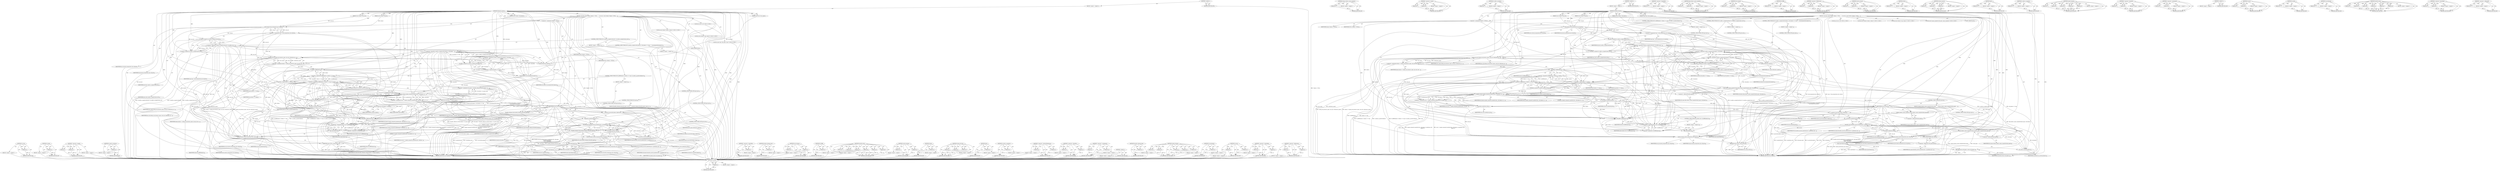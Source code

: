 digraph "&lt;operator&gt;.addressOf" {
vulnerable_239 [label=<(METHOD,d_is_dir)>];
vulnerable_240 [label=<(PARAM,p1)>];
vulnerable_241 [label=<(BLOCK,&lt;empty&gt;,&lt;empty&gt;)>];
vulnerable_242 [label=<(METHOD_RETURN,ANY)>];
vulnerable_217 [label=<(METHOD,d_inode)>];
vulnerable_218 [label=<(PARAM,p1)>];
vulnerable_219 [label=<(BLOCK,&lt;empty&gt;,&lt;empty&gt;)>];
vulnerable_220 [label=<(METHOD_RETURN,ANY)>];
vulnerable_168 [label=<(METHOD,&lt;operator&gt;.equals)>];
vulnerable_169 [label=<(PARAM,p1)>];
vulnerable_170 [label=<(PARAM,p2)>];
vulnerable_171 [label=<(BLOCK,&lt;empty&gt;,&lt;empty&gt;)>];
vulnerable_172 [label=<(METHOD_RETURN,ANY)>];
vulnerable_191 [label=<(METHOD,d_really_is_positive)>];
vulnerable_192 [label=<(PARAM,p1)>];
vulnerable_193 [label=<(BLOCK,&lt;empty&gt;,&lt;empty&gt;)>];
vulnerable_194 [label=<(METHOD_RETURN,ANY)>];
vulnerable_6 [label=<(METHOD,&lt;global&gt;)<SUB>1</SUB>>];
vulnerable_7 [label=<(BLOCK,&lt;empty&gt;,&lt;empty&gt;)<SUB>1</SUB>>];
vulnerable_8 [label=<(METHOD,debugfs_rename)<SUB>1</SUB>>];
vulnerable_9 [label=<(PARAM,struct dentry *old_dir)<SUB>1</SUB>>];
vulnerable_10 [label=<(PARAM,struct dentry *old_dentry)<SUB>1</SUB>>];
vulnerable_11 [label=<(PARAM,struct dentry *new_dir)<SUB>2</SUB>>];
vulnerable_12 [label=<(PARAM,const char *new_name)<SUB>2</SUB>>];
vulnerable_13 [label=<(BLOCK,{
 	int error;
 	struct dentry *dentry = NULL, ...,{
 	int error;
 	struct dentry *dentry = NULL, ...)<SUB>3</SUB>>];
vulnerable_14 [label="<(LOCAL,int error: int)<SUB>4</SUB>>"];
vulnerable_15 [label="<(LOCAL,struct dentry* dentry: dentry*)<SUB>5</SUB>>"];
vulnerable_16 [label="<(LOCAL,struct dentry* trap: dentry*)<SUB>5</SUB>>"];
vulnerable_17 [label=<(&lt;operator&gt;.assignment,*dentry = NULL)<SUB>5</SUB>>];
vulnerable_18 [label=<(IDENTIFIER,dentry,*dentry = NULL)<SUB>5</SUB>>];
vulnerable_19 [label=<(IDENTIFIER,NULL,*dentry = NULL)<SUB>5</SUB>>];
vulnerable_20 [label="<(LOCAL,const char* old_name: char*)<SUB>6</SUB>>"];
vulnerable_21 [label=<(&lt;operator&gt;.assignment,trap = lock_rename(new_dir, old_dir))<SUB>8</SUB>>];
vulnerable_22 [label=<(IDENTIFIER,trap,trap = lock_rename(new_dir, old_dir))<SUB>8</SUB>>];
vulnerable_23 [label=<(lock_rename,lock_rename(new_dir, old_dir))<SUB>8</SUB>>];
vulnerable_24 [label=<(IDENTIFIER,new_dir,lock_rename(new_dir, old_dir))<SUB>8</SUB>>];
vulnerable_25 [label=<(IDENTIFIER,old_dir,lock_rename(new_dir, old_dir))<SUB>8</SUB>>];
vulnerable_26 [label=<(CONTROL_STRUCTURE,IF,if (d_really_is_negative(old_dir) || d_really_is_negative(new_dir)))<SUB>10</SUB>>];
vulnerable_27 [label=<(&lt;operator&gt;.logicalOr,d_really_is_negative(old_dir) || d_really_is_ne...)<SUB>10</SUB>>];
vulnerable_28 [label=<(d_really_is_negative,d_really_is_negative(old_dir))<SUB>10</SUB>>];
vulnerable_29 [label=<(IDENTIFIER,old_dir,d_really_is_negative(old_dir))<SUB>10</SUB>>];
vulnerable_30 [label=<(d_really_is_negative,d_really_is_negative(new_dir))<SUB>10</SUB>>];
vulnerable_31 [label=<(IDENTIFIER,new_dir,d_really_is_negative(new_dir))<SUB>10</SUB>>];
vulnerable_32 [label=<(BLOCK,&lt;empty&gt;,&lt;empty&gt;)<SUB>11</SUB>>];
vulnerable_33 [label=<(CONTROL_STRUCTURE,GOTO,goto exit;)<SUB>11</SUB>>];
vulnerable_34 [label=<(CONTROL_STRUCTURE,IF,if (d_really_is_negative(old_dentry) || old_dentry == trap ||
	    d_mountpoint(old_dentry)))<SUB>13</SUB>>];
vulnerable_35 [label=<(&lt;operator&gt;.logicalOr,d_really_is_negative(old_dentry) || old_dentry ...)<SUB>13</SUB>>];
vulnerable_36 [label=<(&lt;operator&gt;.logicalOr,d_really_is_negative(old_dentry) || old_dentry ...)<SUB>13</SUB>>];
vulnerable_37 [label=<(d_really_is_negative,d_really_is_negative(old_dentry))<SUB>13</SUB>>];
vulnerable_38 [label=<(IDENTIFIER,old_dentry,d_really_is_negative(old_dentry))<SUB>13</SUB>>];
vulnerable_39 [label=<(&lt;operator&gt;.equals,old_dentry == trap)<SUB>13</SUB>>];
vulnerable_40 [label=<(IDENTIFIER,old_dentry,old_dentry == trap)<SUB>13</SUB>>];
vulnerable_41 [label=<(IDENTIFIER,trap,old_dentry == trap)<SUB>13</SUB>>];
vulnerable_42 [label=<(d_mountpoint,d_mountpoint(old_dentry))<SUB>14</SUB>>];
vulnerable_43 [label=<(IDENTIFIER,old_dentry,d_mountpoint(old_dentry))<SUB>14</SUB>>];
vulnerable_44 [label=<(BLOCK,&lt;empty&gt;,&lt;empty&gt;)<SUB>15</SUB>>];
vulnerable_45 [label=<(CONTROL_STRUCTURE,GOTO,goto exit;)<SUB>15</SUB>>];
vulnerable_46 [label=<(&lt;operator&gt;.assignment,dentry = lookup_one_len(new_name, new_dir, strl...)<SUB>16</SUB>>];
vulnerable_47 [label=<(IDENTIFIER,dentry,dentry = lookup_one_len(new_name, new_dir, strl...)<SUB>16</SUB>>];
vulnerable_48 [label=<(lookup_one_len,lookup_one_len(new_name, new_dir, strlen(new_na...)<SUB>16</SUB>>];
vulnerable_49 [label=<(IDENTIFIER,new_name,lookup_one_len(new_name, new_dir, strlen(new_na...)<SUB>16</SUB>>];
vulnerable_50 [label=<(IDENTIFIER,new_dir,lookup_one_len(new_name, new_dir, strlen(new_na...)<SUB>16</SUB>>];
vulnerable_51 [label=<(strlen,strlen(new_name))<SUB>16</SUB>>];
vulnerable_52 [label=<(IDENTIFIER,new_name,strlen(new_name))<SUB>16</SUB>>];
vulnerable_53 [label=<(CONTROL_STRUCTURE,IF,if (IS_ERR(dentry) || dentry == trap || d_really_is_positive(dentry)))<SUB>18</SUB>>];
vulnerable_54 [label=<(&lt;operator&gt;.logicalOr,IS_ERR(dentry) || dentry == trap || d_really_is...)<SUB>18</SUB>>];
vulnerable_55 [label=<(&lt;operator&gt;.logicalOr,IS_ERR(dentry) || dentry == trap)<SUB>18</SUB>>];
vulnerable_56 [label=<(IS_ERR,IS_ERR(dentry))<SUB>18</SUB>>];
vulnerable_57 [label=<(IDENTIFIER,dentry,IS_ERR(dentry))<SUB>18</SUB>>];
vulnerable_58 [label=<(&lt;operator&gt;.equals,dentry == trap)<SUB>18</SUB>>];
vulnerable_59 [label=<(IDENTIFIER,dentry,dentry == trap)<SUB>18</SUB>>];
vulnerable_60 [label=<(IDENTIFIER,trap,dentry == trap)<SUB>18</SUB>>];
vulnerable_61 [label=<(d_really_is_positive,d_really_is_positive(dentry))<SUB>18</SUB>>];
vulnerable_62 [label=<(IDENTIFIER,dentry,d_really_is_positive(dentry))<SUB>18</SUB>>];
vulnerable_63 [label=<(BLOCK,&lt;empty&gt;,&lt;empty&gt;)<SUB>19</SUB>>];
vulnerable_64 [label=<(CONTROL_STRUCTURE,GOTO,goto exit;)<SUB>19</SUB>>];
vulnerable_65 [label=<(&lt;operator&gt;.assignment,old_name = fsnotify_oldname_init(old_dentry-&gt;d_...)<SUB>21</SUB>>];
vulnerable_66 [label=<(IDENTIFIER,old_name,old_name = fsnotify_oldname_init(old_dentry-&gt;d_...)<SUB>21</SUB>>];
vulnerable_67 [label=<(fsnotify_oldname_init,fsnotify_oldname_init(old_dentry-&gt;d_name.name))<SUB>21</SUB>>];
vulnerable_68 [label=<(&lt;operator&gt;.fieldAccess,old_dentry-&gt;d_name.name)<SUB>21</SUB>>];
vulnerable_69 [label=<(&lt;operator&gt;.indirectFieldAccess,old_dentry-&gt;d_name)<SUB>21</SUB>>];
vulnerable_70 [label=<(IDENTIFIER,old_dentry,fsnotify_oldname_init(old_dentry-&gt;d_name.name))<SUB>21</SUB>>];
vulnerable_71 [label=<(FIELD_IDENTIFIER,d_name,d_name)<SUB>21</SUB>>];
vulnerable_72 [label=<(FIELD_IDENTIFIER,name,name)<SUB>21</SUB>>];
vulnerable_73 [label=<(&lt;operator&gt;.assignment,error = simple_rename(d_inode(old_dir), old_den...)<SUB>23</SUB>>];
vulnerable_74 [label=<(IDENTIFIER,error,error = simple_rename(d_inode(old_dir), old_den...)<SUB>23</SUB>>];
vulnerable_75 [label=<(simple_rename,simple_rename(d_inode(old_dir), old_dentry, d_i...)<SUB>23</SUB>>];
vulnerable_76 [label=<(d_inode,d_inode(old_dir))<SUB>23</SUB>>];
vulnerable_77 [label=<(IDENTIFIER,old_dir,d_inode(old_dir))<SUB>23</SUB>>];
vulnerable_78 [label=<(IDENTIFIER,old_dentry,simple_rename(d_inode(old_dir), old_dentry, d_i...)<SUB>23</SUB>>];
vulnerable_79 [label=<(d_inode,d_inode(new_dir))<SUB>23</SUB>>];
vulnerable_80 [label=<(IDENTIFIER,new_dir,d_inode(new_dir))<SUB>23</SUB>>];
vulnerable_81 [label=<(IDENTIFIER,dentry,simple_rename(d_inode(old_dir), old_dentry, d_i...)<SUB>24</SUB>>];
vulnerable_82 [label=<(LITERAL,0,simple_rename(d_inode(old_dir), old_dentry, d_i...)<SUB>24</SUB>>];
vulnerable_83 [label=<(CONTROL_STRUCTURE,IF,if (error))<SUB>25</SUB>>];
vulnerable_84 [label=<(IDENTIFIER,error,if (error))<SUB>25</SUB>>];
vulnerable_85 [label=<(BLOCK,{
		fsnotify_oldname_free(old_name);
 		goto ex...,{
		fsnotify_oldname_free(old_name);
 		goto ex...)<SUB>25</SUB>>];
vulnerable_86 [label=<(fsnotify_oldname_free,fsnotify_oldname_free(old_name))<SUB>26</SUB>>];
vulnerable_87 [label=<(IDENTIFIER,old_name,fsnotify_oldname_free(old_name))<SUB>26</SUB>>];
vulnerable_88 [label=<(CONTROL_STRUCTURE,GOTO,goto exit;)<SUB>27</SUB>>];
vulnerable_89 [label=<(d_move,d_move(old_dentry, dentry))<SUB>29</SUB>>];
vulnerable_90 [label=<(IDENTIFIER,old_dentry,d_move(old_dentry, dentry))<SUB>29</SUB>>];
vulnerable_91 [label=<(IDENTIFIER,dentry,d_move(old_dentry, dentry))<SUB>29</SUB>>];
vulnerable_92 [label=<(fsnotify_move,fsnotify_move(d_inode(old_dir), d_inode(new_dir...)<SUB>30</SUB>>];
vulnerable_93 [label=<(d_inode,d_inode(old_dir))<SUB>30</SUB>>];
vulnerable_94 [label=<(IDENTIFIER,old_dir,d_inode(old_dir))<SUB>30</SUB>>];
vulnerable_95 [label=<(d_inode,d_inode(new_dir))<SUB>30</SUB>>];
vulnerable_96 [label=<(IDENTIFIER,new_dir,d_inode(new_dir))<SUB>30</SUB>>];
vulnerable_97 [label=<(IDENTIFIER,old_name,fsnotify_move(d_inode(old_dir), d_inode(new_dir...)<SUB>30</SUB>>];
vulnerable_98 [label=<(d_is_dir,d_is_dir(old_dentry))<SUB>31</SUB>>];
vulnerable_99 [label=<(IDENTIFIER,old_dentry,d_is_dir(old_dentry))<SUB>31</SUB>>];
vulnerable_100 [label=<(IDENTIFIER,NULL,fsnotify_move(d_inode(old_dir), d_inode(new_dir...)<SUB>32</SUB>>];
vulnerable_101 [label=<(IDENTIFIER,old_dentry,fsnotify_move(d_inode(old_dir), d_inode(new_dir...)<SUB>32</SUB>>];
vulnerable_102 [label=<(fsnotify_oldname_free,fsnotify_oldname_free(old_name))<SUB>33</SUB>>];
vulnerable_103 [label=<(IDENTIFIER,old_name,fsnotify_oldname_free(old_name))<SUB>33</SUB>>];
vulnerable_104 [label=<(unlock_rename,unlock_rename(new_dir, old_dir))<SUB>34</SUB>>];
vulnerable_105 [label=<(IDENTIFIER,new_dir,unlock_rename(new_dir, old_dir))<SUB>34</SUB>>];
vulnerable_106 [label=<(IDENTIFIER,old_dir,unlock_rename(new_dir, old_dir))<SUB>34</SUB>>];
vulnerable_107 [label=<(dput,dput(dentry))<SUB>35</SUB>>];
vulnerable_108 [label=<(IDENTIFIER,dentry,dput(dentry))<SUB>35</SUB>>];
vulnerable_109 [label=<(RETURN,return old_dentry;,return old_dentry;)<SUB>36</SUB>>];
vulnerable_110 [label=<(IDENTIFIER,old_dentry,return old_dentry;)<SUB>36</SUB>>];
vulnerable_111 [label=<(JUMP_TARGET,exit)<SUB>37</SUB>>];
vulnerable_112 [label=<(CONTROL_STRUCTURE,IF,if (dentry &amp;&amp; !IS_ERR(dentry)))<SUB>38</SUB>>];
vulnerable_113 [label=<(&lt;operator&gt;.logicalAnd,dentry &amp;&amp; !IS_ERR(dentry))<SUB>38</SUB>>];
vulnerable_114 [label=<(IDENTIFIER,dentry,dentry &amp;&amp; !IS_ERR(dentry))<SUB>38</SUB>>];
vulnerable_115 [label=<(&lt;operator&gt;.logicalNot,!IS_ERR(dentry))<SUB>38</SUB>>];
vulnerable_116 [label=<(IS_ERR,IS_ERR(dentry))<SUB>38</SUB>>];
vulnerable_117 [label=<(IDENTIFIER,dentry,IS_ERR(dentry))<SUB>38</SUB>>];
vulnerable_118 [label=<(BLOCK,&lt;empty&gt;,&lt;empty&gt;)<SUB>39</SUB>>];
vulnerable_119 [label=<(dput,dput(dentry))<SUB>39</SUB>>];
vulnerable_120 [label=<(IDENTIFIER,dentry,dput(dentry))<SUB>39</SUB>>];
vulnerable_121 [label=<(unlock_rename,unlock_rename(new_dir, old_dir))<SUB>40</SUB>>];
vulnerable_122 [label=<(IDENTIFIER,new_dir,unlock_rename(new_dir, old_dir))<SUB>40</SUB>>];
vulnerable_123 [label=<(IDENTIFIER,old_dir,unlock_rename(new_dir, old_dir))<SUB>40</SUB>>];
vulnerable_124 [label=<(RETURN,return NULL;,return NULL;)<SUB>41</SUB>>];
vulnerable_125 [label=<(IDENTIFIER,NULL,return NULL;)<SUB>41</SUB>>];
vulnerable_126 [label=<(METHOD_RETURN,struct dentry)<SUB>1</SUB>>];
vulnerable_128 [label=<(METHOD_RETURN,ANY)<SUB>1</SUB>>];
vulnerable_257 [label=<(METHOD,&lt;operator&gt;.logicalNot)>];
vulnerable_258 [label=<(PARAM,p1)>];
vulnerable_259 [label=<(BLOCK,&lt;empty&gt;,&lt;empty&gt;)>];
vulnerable_260 [label=<(METHOD_RETURN,ANY)>];
vulnerable_195 [label=<(METHOD,fsnotify_oldname_init)>];
vulnerable_196 [label=<(PARAM,p1)>];
vulnerable_197 [label=<(BLOCK,&lt;empty&gt;,&lt;empty&gt;)>];
vulnerable_198 [label=<(METHOD_RETURN,ANY)>];
vulnerable_154 [label=<(METHOD,lock_rename)>];
vulnerable_155 [label=<(PARAM,p1)>];
vulnerable_156 [label=<(PARAM,p2)>];
vulnerable_157 [label=<(BLOCK,&lt;empty&gt;,&lt;empty&gt;)>];
vulnerable_158 [label=<(METHOD_RETURN,ANY)>];
vulnerable_187 [label=<(METHOD,IS_ERR)>];
vulnerable_188 [label=<(PARAM,p1)>];
vulnerable_189 [label=<(BLOCK,&lt;empty&gt;,&lt;empty&gt;)>];
vulnerable_190 [label=<(METHOD_RETURN,ANY)>];
vulnerable_230 [label=<(METHOD,fsnotify_move)>];
vulnerable_231 [label=<(PARAM,p1)>];
vulnerable_232 [label=<(PARAM,p2)>];
vulnerable_233 [label=<(PARAM,p3)>];
vulnerable_234 [label=<(PARAM,p4)>];
vulnerable_235 [label=<(PARAM,p5)>];
vulnerable_236 [label=<(PARAM,p6)>];
vulnerable_237 [label=<(BLOCK,&lt;empty&gt;,&lt;empty&gt;)>];
vulnerable_238 [label=<(METHOD_RETURN,ANY)>];
vulnerable_243 [label=<(METHOD,unlock_rename)>];
vulnerable_244 [label=<(PARAM,p1)>];
vulnerable_245 [label=<(PARAM,p2)>];
vulnerable_246 [label=<(BLOCK,&lt;empty&gt;,&lt;empty&gt;)>];
vulnerable_247 [label=<(METHOD_RETURN,ANY)>];
vulnerable_183 [label=<(METHOD,strlen)>];
vulnerable_184 [label=<(PARAM,p1)>];
vulnerable_185 [label=<(BLOCK,&lt;empty&gt;,&lt;empty&gt;)>];
vulnerable_186 [label=<(METHOD_RETURN,ANY)>];
vulnerable_177 [label=<(METHOD,lookup_one_len)>];
vulnerable_178 [label=<(PARAM,p1)>];
vulnerable_179 [label=<(PARAM,p2)>];
vulnerable_180 [label=<(PARAM,p3)>];
vulnerable_181 [label=<(BLOCK,&lt;empty&gt;,&lt;empty&gt;)>];
vulnerable_182 [label=<(METHOD_RETURN,ANY)>];
vulnerable_248 [label=<(METHOD,dput)>];
vulnerable_249 [label=<(PARAM,p1)>];
vulnerable_250 [label=<(BLOCK,&lt;empty&gt;,&lt;empty&gt;)>];
vulnerable_251 [label=<(METHOD_RETURN,ANY)>];
vulnerable_164 [label=<(METHOD,d_really_is_negative)>];
vulnerable_165 [label=<(PARAM,p1)>];
vulnerable_166 [label=<(BLOCK,&lt;empty&gt;,&lt;empty&gt;)>];
vulnerable_167 [label=<(METHOD_RETURN,ANY)>];
vulnerable_204 [label=<(METHOD,&lt;operator&gt;.indirectFieldAccess)>];
vulnerable_205 [label=<(PARAM,p1)>];
vulnerable_206 [label=<(PARAM,p2)>];
vulnerable_207 [label=<(BLOCK,&lt;empty&gt;,&lt;empty&gt;)>];
vulnerable_208 [label=<(METHOD_RETURN,ANY)>];
vulnerable_159 [label=<(METHOD,&lt;operator&gt;.logicalOr)>];
vulnerable_160 [label=<(PARAM,p1)>];
vulnerable_161 [label=<(PARAM,p2)>];
vulnerable_162 [label=<(BLOCK,&lt;empty&gt;,&lt;empty&gt;)>];
vulnerable_163 [label=<(METHOD_RETURN,ANY)>];
vulnerable_149 [label=<(METHOD,&lt;operator&gt;.assignment)>];
vulnerable_150 [label=<(PARAM,p1)>];
vulnerable_151 [label=<(PARAM,p2)>];
vulnerable_152 [label=<(BLOCK,&lt;empty&gt;,&lt;empty&gt;)>];
vulnerable_153 [label=<(METHOD_RETURN,ANY)>];
vulnerable_143 [label=<(METHOD,&lt;global&gt;)<SUB>1</SUB>>];
vulnerable_144 [label=<(BLOCK,&lt;empty&gt;,&lt;empty&gt;)>];
vulnerable_145 [label=<(METHOD_RETURN,ANY)>];
vulnerable_221 [label=<(METHOD,fsnotify_oldname_free)>];
vulnerable_222 [label=<(PARAM,p1)>];
vulnerable_223 [label=<(BLOCK,&lt;empty&gt;,&lt;empty&gt;)>];
vulnerable_224 [label=<(METHOD_RETURN,ANY)>];
vulnerable_209 [label=<(METHOD,simple_rename)>];
vulnerable_210 [label=<(PARAM,p1)>];
vulnerable_211 [label=<(PARAM,p2)>];
vulnerable_212 [label=<(PARAM,p3)>];
vulnerable_213 [label=<(PARAM,p4)>];
vulnerable_214 [label=<(PARAM,p5)>];
vulnerable_215 [label=<(BLOCK,&lt;empty&gt;,&lt;empty&gt;)>];
vulnerable_216 [label=<(METHOD_RETURN,ANY)>];
vulnerable_173 [label=<(METHOD,d_mountpoint)>];
vulnerable_174 [label=<(PARAM,p1)>];
vulnerable_175 [label=<(BLOCK,&lt;empty&gt;,&lt;empty&gt;)>];
vulnerable_176 [label=<(METHOD_RETURN,ANY)>];
vulnerable_225 [label=<(METHOD,d_move)>];
vulnerable_226 [label=<(PARAM,p1)>];
vulnerable_227 [label=<(PARAM,p2)>];
vulnerable_228 [label=<(BLOCK,&lt;empty&gt;,&lt;empty&gt;)>];
vulnerable_229 [label=<(METHOD_RETURN,ANY)>];
vulnerable_252 [label=<(METHOD,&lt;operator&gt;.logicalAnd)>];
vulnerable_253 [label=<(PARAM,p1)>];
vulnerable_254 [label=<(PARAM,p2)>];
vulnerable_255 [label=<(BLOCK,&lt;empty&gt;,&lt;empty&gt;)>];
vulnerable_256 [label=<(METHOD_RETURN,ANY)>];
vulnerable_199 [label=<(METHOD,&lt;operator&gt;.fieldAccess)>];
vulnerable_200 [label=<(PARAM,p1)>];
vulnerable_201 [label=<(PARAM,p2)>];
vulnerable_202 [label=<(BLOCK,&lt;empty&gt;,&lt;empty&gt;)>];
vulnerable_203 [label=<(METHOD_RETURN,ANY)>];
fixed_241 [label=<(METHOD,d_is_dir)>];
fixed_242 [label=<(PARAM,p1)>];
fixed_243 [label=<(BLOCK,&lt;empty&gt;,&lt;empty&gt;)>];
fixed_244 [label=<(METHOD_RETURN,ANY)>];
fixed_218 [label=<(METHOD,release_dentry_name_snapshot)>];
fixed_219 [label=<(PARAM,p1)>];
fixed_220 [label=<(BLOCK,&lt;empty&gt;,&lt;empty&gt;)>];
fixed_221 [label=<(METHOD_RETURN,ANY)>];
fixed_170 [label=<(METHOD,&lt;operator&gt;.equals)>];
fixed_171 [label=<(PARAM,p1)>];
fixed_172 [label=<(PARAM,p2)>];
fixed_173 [label=<(BLOCK,&lt;empty&gt;,&lt;empty&gt;)>];
fixed_174 [label=<(METHOD_RETURN,ANY)>];
fixed_193 [label=<(METHOD,d_really_is_positive)>];
fixed_194 [label=<(PARAM,p1)>];
fixed_195 [label=<(BLOCK,&lt;empty&gt;,&lt;empty&gt;)>];
fixed_196 [label=<(METHOD_RETURN,ANY)>];
fixed_6 [label=<(METHOD,&lt;global&gt;)<SUB>1</SUB>>];
fixed_7 [label=<(BLOCK,&lt;empty&gt;,&lt;empty&gt;)<SUB>1</SUB>>];
fixed_8 [label=<(METHOD,debugfs_rename)<SUB>1</SUB>>];
fixed_9 [label=<(PARAM,struct dentry *old_dir)<SUB>1</SUB>>];
fixed_10 [label=<(PARAM,struct dentry *old_dentry)<SUB>1</SUB>>];
fixed_11 [label=<(PARAM,struct dentry *new_dir)<SUB>2</SUB>>];
fixed_12 [label=<(PARAM,const char *new_name)<SUB>2</SUB>>];
fixed_13 [label=<(BLOCK,{
 	int error;
 	struct dentry *dentry = NULL, ...,{
 	int error;
 	struct dentry *dentry = NULL, ...)<SUB>3</SUB>>];
fixed_14 [label="<(LOCAL,int error: int)<SUB>4</SUB>>"];
fixed_15 [label="<(LOCAL,struct dentry* dentry: dentry*)<SUB>5</SUB>>"];
fixed_16 [label="<(LOCAL,struct dentry* trap: dentry*)<SUB>5</SUB>>"];
fixed_17 [label=<(&lt;operator&gt;.assignment,*dentry = NULL)<SUB>5</SUB>>];
fixed_18 [label=<(IDENTIFIER,dentry,*dentry = NULL)<SUB>5</SUB>>];
fixed_19 [label=<(IDENTIFIER,NULL,*dentry = NULL)<SUB>5</SUB>>];
fixed_20 [label="<(LOCAL,struct name_snapshot old_name: name_snapshot)<SUB>6</SUB>>"];
fixed_21 [label=<(&lt;operator&gt;.assignment,trap = lock_rename(new_dir, old_dir))<SUB>8</SUB>>];
fixed_22 [label=<(IDENTIFIER,trap,trap = lock_rename(new_dir, old_dir))<SUB>8</SUB>>];
fixed_23 [label=<(lock_rename,lock_rename(new_dir, old_dir))<SUB>8</SUB>>];
fixed_24 [label=<(IDENTIFIER,new_dir,lock_rename(new_dir, old_dir))<SUB>8</SUB>>];
fixed_25 [label=<(IDENTIFIER,old_dir,lock_rename(new_dir, old_dir))<SUB>8</SUB>>];
fixed_26 [label=<(CONTROL_STRUCTURE,IF,if (d_really_is_negative(old_dir) || d_really_is_negative(new_dir)))<SUB>10</SUB>>];
fixed_27 [label=<(&lt;operator&gt;.logicalOr,d_really_is_negative(old_dir) || d_really_is_ne...)<SUB>10</SUB>>];
fixed_28 [label=<(d_really_is_negative,d_really_is_negative(old_dir))<SUB>10</SUB>>];
fixed_29 [label=<(IDENTIFIER,old_dir,d_really_is_negative(old_dir))<SUB>10</SUB>>];
fixed_30 [label=<(d_really_is_negative,d_really_is_negative(new_dir))<SUB>10</SUB>>];
fixed_31 [label=<(IDENTIFIER,new_dir,d_really_is_negative(new_dir))<SUB>10</SUB>>];
fixed_32 [label=<(BLOCK,&lt;empty&gt;,&lt;empty&gt;)<SUB>11</SUB>>];
fixed_33 [label=<(CONTROL_STRUCTURE,GOTO,goto exit;)<SUB>11</SUB>>];
fixed_34 [label=<(CONTROL_STRUCTURE,IF,if (d_really_is_negative(old_dentry) || old_dentry == trap ||
	    d_mountpoint(old_dentry)))<SUB>13</SUB>>];
fixed_35 [label=<(&lt;operator&gt;.logicalOr,d_really_is_negative(old_dentry) || old_dentry ...)<SUB>13</SUB>>];
fixed_36 [label=<(&lt;operator&gt;.logicalOr,d_really_is_negative(old_dentry) || old_dentry ...)<SUB>13</SUB>>];
fixed_37 [label=<(d_really_is_negative,d_really_is_negative(old_dentry))<SUB>13</SUB>>];
fixed_38 [label=<(IDENTIFIER,old_dentry,d_really_is_negative(old_dentry))<SUB>13</SUB>>];
fixed_39 [label=<(&lt;operator&gt;.equals,old_dentry == trap)<SUB>13</SUB>>];
fixed_40 [label=<(IDENTIFIER,old_dentry,old_dentry == trap)<SUB>13</SUB>>];
fixed_41 [label=<(IDENTIFIER,trap,old_dentry == trap)<SUB>13</SUB>>];
fixed_42 [label=<(d_mountpoint,d_mountpoint(old_dentry))<SUB>14</SUB>>];
fixed_43 [label=<(IDENTIFIER,old_dentry,d_mountpoint(old_dentry))<SUB>14</SUB>>];
fixed_44 [label=<(BLOCK,&lt;empty&gt;,&lt;empty&gt;)<SUB>15</SUB>>];
fixed_45 [label=<(CONTROL_STRUCTURE,GOTO,goto exit;)<SUB>15</SUB>>];
fixed_46 [label=<(&lt;operator&gt;.assignment,dentry = lookup_one_len(new_name, new_dir, strl...)<SUB>16</SUB>>];
fixed_47 [label=<(IDENTIFIER,dentry,dentry = lookup_one_len(new_name, new_dir, strl...)<SUB>16</SUB>>];
fixed_48 [label=<(lookup_one_len,lookup_one_len(new_name, new_dir, strlen(new_na...)<SUB>16</SUB>>];
fixed_49 [label=<(IDENTIFIER,new_name,lookup_one_len(new_name, new_dir, strlen(new_na...)<SUB>16</SUB>>];
fixed_50 [label=<(IDENTIFIER,new_dir,lookup_one_len(new_name, new_dir, strlen(new_na...)<SUB>16</SUB>>];
fixed_51 [label=<(strlen,strlen(new_name))<SUB>16</SUB>>];
fixed_52 [label=<(IDENTIFIER,new_name,strlen(new_name))<SUB>16</SUB>>];
fixed_53 [label=<(CONTROL_STRUCTURE,IF,if (IS_ERR(dentry) || dentry == trap || d_really_is_positive(dentry)))<SUB>18</SUB>>];
fixed_54 [label=<(&lt;operator&gt;.logicalOr,IS_ERR(dentry) || dentry == trap || d_really_is...)<SUB>18</SUB>>];
fixed_55 [label=<(&lt;operator&gt;.logicalOr,IS_ERR(dentry) || dentry == trap)<SUB>18</SUB>>];
fixed_56 [label=<(IS_ERR,IS_ERR(dentry))<SUB>18</SUB>>];
fixed_57 [label=<(IDENTIFIER,dentry,IS_ERR(dentry))<SUB>18</SUB>>];
fixed_58 [label=<(&lt;operator&gt;.equals,dentry == trap)<SUB>18</SUB>>];
fixed_59 [label=<(IDENTIFIER,dentry,dentry == trap)<SUB>18</SUB>>];
fixed_60 [label=<(IDENTIFIER,trap,dentry == trap)<SUB>18</SUB>>];
fixed_61 [label=<(d_really_is_positive,d_really_is_positive(dentry))<SUB>18</SUB>>];
fixed_62 [label=<(IDENTIFIER,dentry,d_really_is_positive(dentry))<SUB>18</SUB>>];
fixed_63 [label=<(BLOCK,&lt;empty&gt;,&lt;empty&gt;)<SUB>19</SUB>>];
fixed_64 [label=<(CONTROL_STRUCTURE,GOTO,goto exit;)<SUB>19</SUB>>];
fixed_65 [label=<(take_dentry_name_snapshot,take_dentry_name_snapshot(&amp;old_name, old_dentry))<SUB>21</SUB>>];
fixed_66 [label=<(&lt;operator&gt;.addressOf,&amp;old_name)<SUB>21</SUB>>];
fixed_67 [label=<(IDENTIFIER,old_name,take_dentry_name_snapshot(&amp;old_name, old_dentry))<SUB>21</SUB>>];
fixed_68 [label=<(IDENTIFIER,old_dentry,take_dentry_name_snapshot(&amp;old_name, old_dentry))<SUB>21</SUB>>];
fixed_69 [label=<(&lt;operator&gt;.assignment,error = simple_rename(d_inode(old_dir), old_den...)<SUB>23</SUB>>];
fixed_70 [label=<(IDENTIFIER,error,error = simple_rename(d_inode(old_dir), old_den...)<SUB>23</SUB>>];
fixed_71 [label=<(simple_rename,simple_rename(d_inode(old_dir), old_dentry, d_i...)<SUB>23</SUB>>];
fixed_72 [label=<(d_inode,d_inode(old_dir))<SUB>23</SUB>>];
fixed_73 [label=<(IDENTIFIER,old_dir,d_inode(old_dir))<SUB>23</SUB>>];
fixed_74 [label=<(IDENTIFIER,old_dentry,simple_rename(d_inode(old_dir), old_dentry, d_i...)<SUB>23</SUB>>];
fixed_75 [label=<(d_inode,d_inode(new_dir))<SUB>23</SUB>>];
fixed_76 [label=<(IDENTIFIER,new_dir,d_inode(new_dir))<SUB>23</SUB>>];
fixed_77 [label=<(IDENTIFIER,dentry,simple_rename(d_inode(old_dir), old_dentry, d_i...)<SUB>24</SUB>>];
fixed_78 [label=<(LITERAL,0,simple_rename(d_inode(old_dir), old_dentry, d_i...)<SUB>24</SUB>>];
fixed_79 [label=<(CONTROL_STRUCTURE,IF,if (error))<SUB>25</SUB>>];
fixed_80 [label=<(IDENTIFIER,error,if (error))<SUB>25</SUB>>];
fixed_81 [label=<(BLOCK,{
		release_dentry_name_snapshot(&amp;old_name);
 	...,{
		release_dentry_name_snapshot(&amp;old_name);
 	...)<SUB>25</SUB>>];
fixed_82 [label=<(release_dentry_name_snapshot,release_dentry_name_snapshot(&amp;old_name))<SUB>26</SUB>>];
fixed_83 [label=<(&lt;operator&gt;.addressOf,&amp;old_name)<SUB>26</SUB>>];
fixed_84 [label=<(IDENTIFIER,old_name,release_dentry_name_snapshot(&amp;old_name))<SUB>26</SUB>>];
fixed_85 [label=<(CONTROL_STRUCTURE,GOTO,goto exit;)<SUB>27</SUB>>];
fixed_86 [label=<(d_move,d_move(old_dentry, dentry))<SUB>29</SUB>>];
fixed_87 [label=<(IDENTIFIER,old_dentry,d_move(old_dentry, dentry))<SUB>29</SUB>>];
fixed_88 [label=<(IDENTIFIER,dentry,d_move(old_dentry, dentry))<SUB>29</SUB>>];
fixed_89 [label=<(fsnotify_move,fsnotify_move(d_inode(old_dir), d_inode(new_dir...)<SUB>30</SUB>>];
fixed_90 [label=<(d_inode,d_inode(old_dir))<SUB>30</SUB>>];
fixed_91 [label=<(IDENTIFIER,old_dir,d_inode(old_dir))<SUB>30</SUB>>];
fixed_92 [label=<(d_inode,d_inode(new_dir))<SUB>30</SUB>>];
fixed_93 [label=<(IDENTIFIER,new_dir,d_inode(new_dir))<SUB>30</SUB>>];
fixed_94 [label=<(&lt;operator&gt;.fieldAccess,old_name.name)<SUB>30</SUB>>];
fixed_95 [label=<(IDENTIFIER,old_name,fsnotify_move(d_inode(old_dir), d_inode(new_dir...)<SUB>30</SUB>>];
fixed_96 [label=<(FIELD_IDENTIFIER,name,name)<SUB>30</SUB>>];
fixed_97 [label=<(d_is_dir,d_is_dir(old_dentry))<SUB>31</SUB>>];
fixed_98 [label=<(IDENTIFIER,old_dentry,d_is_dir(old_dentry))<SUB>31</SUB>>];
fixed_99 [label=<(IDENTIFIER,NULL,fsnotify_move(d_inode(old_dir), d_inode(new_dir...)<SUB>32</SUB>>];
fixed_100 [label=<(IDENTIFIER,old_dentry,fsnotify_move(d_inode(old_dir), d_inode(new_dir...)<SUB>32</SUB>>];
fixed_101 [label=<(release_dentry_name_snapshot,release_dentry_name_snapshot(&amp;old_name))<SUB>33</SUB>>];
fixed_102 [label=<(&lt;operator&gt;.addressOf,&amp;old_name)<SUB>33</SUB>>];
fixed_103 [label=<(IDENTIFIER,old_name,release_dentry_name_snapshot(&amp;old_name))<SUB>33</SUB>>];
fixed_104 [label=<(unlock_rename,unlock_rename(new_dir, old_dir))<SUB>34</SUB>>];
fixed_105 [label=<(IDENTIFIER,new_dir,unlock_rename(new_dir, old_dir))<SUB>34</SUB>>];
fixed_106 [label=<(IDENTIFIER,old_dir,unlock_rename(new_dir, old_dir))<SUB>34</SUB>>];
fixed_107 [label=<(dput,dput(dentry))<SUB>35</SUB>>];
fixed_108 [label=<(IDENTIFIER,dentry,dput(dentry))<SUB>35</SUB>>];
fixed_109 [label=<(RETURN,return old_dentry;,return old_dentry;)<SUB>36</SUB>>];
fixed_110 [label=<(IDENTIFIER,old_dentry,return old_dentry;)<SUB>36</SUB>>];
fixed_111 [label=<(JUMP_TARGET,exit)<SUB>37</SUB>>];
fixed_112 [label=<(CONTROL_STRUCTURE,IF,if (dentry &amp;&amp; !IS_ERR(dentry)))<SUB>38</SUB>>];
fixed_113 [label=<(&lt;operator&gt;.logicalAnd,dentry &amp;&amp; !IS_ERR(dentry))<SUB>38</SUB>>];
fixed_114 [label=<(IDENTIFIER,dentry,dentry &amp;&amp; !IS_ERR(dentry))<SUB>38</SUB>>];
fixed_115 [label=<(&lt;operator&gt;.logicalNot,!IS_ERR(dentry))<SUB>38</SUB>>];
fixed_116 [label=<(IS_ERR,IS_ERR(dentry))<SUB>38</SUB>>];
fixed_117 [label=<(IDENTIFIER,dentry,IS_ERR(dentry))<SUB>38</SUB>>];
fixed_118 [label=<(BLOCK,&lt;empty&gt;,&lt;empty&gt;)<SUB>39</SUB>>];
fixed_119 [label=<(dput,dput(dentry))<SUB>39</SUB>>];
fixed_120 [label=<(IDENTIFIER,dentry,dput(dentry))<SUB>39</SUB>>];
fixed_121 [label=<(unlock_rename,unlock_rename(new_dir, old_dir))<SUB>40</SUB>>];
fixed_122 [label=<(IDENTIFIER,new_dir,unlock_rename(new_dir, old_dir))<SUB>40</SUB>>];
fixed_123 [label=<(IDENTIFIER,old_dir,unlock_rename(new_dir, old_dir))<SUB>40</SUB>>];
fixed_124 [label=<(RETURN,return NULL;,return NULL;)<SUB>41</SUB>>];
fixed_125 [label=<(IDENTIFIER,NULL,return NULL;)<SUB>41</SUB>>];
fixed_126 [label=<(METHOD_RETURN,struct dentry)<SUB>1</SUB>>];
fixed_128 [label=<(METHOD_RETURN,ANY)<SUB>1</SUB>>];
fixed_259 [label=<(METHOD,&lt;operator&gt;.logicalNot)>];
fixed_260 [label=<(PARAM,p1)>];
fixed_261 [label=<(BLOCK,&lt;empty&gt;,&lt;empty&gt;)>];
fixed_262 [label=<(METHOD_RETURN,ANY)>];
fixed_197 [label=<(METHOD,take_dentry_name_snapshot)>];
fixed_198 [label=<(PARAM,p1)>];
fixed_199 [label=<(PARAM,p2)>];
fixed_200 [label=<(BLOCK,&lt;empty&gt;,&lt;empty&gt;)>];
fixed_201 [label=<(METHOD_RETURN,ANY)>];
fixed_156 [label=<(METHOD,lock_rename)>];
fixed_157 [label=<(PARAM,p1)>];
fixed_158 [label=<(PARAM,p2)>];
fixed_159 [label=<(BLOCK,&lt;empty&gt;,&lt;empty&gt;)>];
fixed_160 [label=<(METHOD_RETURN,ANY)>];
fixed_189 [label=<(METHOD,IS_ERR)>];
fixed_190 [label=<(PARAM,p1)>];
fixed_191 [label=<(BLOCK,&lt;empty&gt;,&lt;empty&gt;)>];
fixed_192 [label=<(METHOD_RETURN,ANY)>];
fixed_236 [label=<(METHOD,&lt;operator&gt;.fieldAccess)>];
fixed_237 [label=<(PARAM,p1)>];
fixed_238 [label=<(PARAM,p2)>];
fixed_239 [label=<(BLOCK,&lt;empty&gt;,&lt;empty&gt;)>];
fixed_240 [label=<(METHOD_RETURN,ANY)>];
fixed_245 [label=<(METHOD,unlock_rename)>];
fixed_246 [label=<(PARAM,p1)>];
fixed_247 [label=<(PARAM,p2)>];
fixed_248 [label=<(BLOCK,&lt;empty&gt;,&lt;empty&gt;)>];
fixed_249 [label=<(METHOD_RETURN,ANY)>];
fixed_185 [label=<(METHOD,strlen)>];
fixed_186 [label=<(PARAM,p1)>];
fixed_187 [label=<(BLOCK,&lt;empty&gt;,&lt;empty&gt;)>];
fixed_188 [label=<(METHOD_RETURN,ANY)>];
fixed_179 [label=<(METHOD,lookup_one_len)>];
fixed_180 [label=<(PARAM,p1)>];
fixed_181 [label=<(PARAM,p2)>];
fixed_182 [label=<(PARAM,p3)>];
fixed_183 [label=<(BLOCK,&lt;empty&gt;,&lt;empty&gt;)>];
fixed_184 [label=<(METHOD_RETURN,ANY)>];
fixed_250 [label=<(METHOD,dput)>];
fixed_251 [label=<(PARAM,p1)>];
fixed_252 [label=<(BLOCK,&lt;empty&gt;,&lt;empty&gt;)>];
fixed_253 [label=<(METHOD_RETURN,ANY)>];
fixed_166 [label=<(METHOD,d_really_is_negative)>];
fixed_167 [label=<(PARAM,p1)>];
fixed_168 [label=<(BLOCK,&lt;empty&gt;,&lt;empty&gt;)>];
fixed_169 [label=<(METHOD_RETURN,ANY)>];
fixed_206 [label=<(METHOD,simple_rename)>];
fixed_207 [label=<(PARAM,p1)>];
fixed_208 [label=<(PARAM,p2)>];
fixed_209 [label=<(PARAM,p3)>];
fixed_210 [label=<(PARAM,p4)>];
fixed_211 [label=<(PARAM,p5)>];
fixed_212 [label=<(BLOCK,&lt;empty&gt;,&lt;empty&gt;)>];
fixed_213 [label=<(METHOD_RETURN,ANY)>];
fixed_161 [label=<(METHOD,&lt;operator&gt;.logicalOr)>];
fixed_162 [label=<(PARAM,p1)>];
fixed_163 [label=<(PARAM,p2)>];
fixed_164 [label=<(BLOCK,&lt;empty&gt;,&lt;empty&gt;)>];
fixed_165 [label=<(METHOD_RETURN,ANY)>];
fixed_151 [label=<(METHOD,&lt;operator&gt;.assignment)>];
fixed_152 [label=<(PARAM,p1)>];
fixed_153 [label=<(PARAM,p2)>];
fixed_154 [label=<(BLOCK,&lt;empty&gt;,&lt;empty&gt;)>];
fixed_155 [label=<(METHOD_RETURN,ANY)>];
fixed_145 [label=<(METHOD,&lt;global&gt;)<SUB>1</SUB>>];
fixed_146 [label=<(BLOCK,&lt;empty&gt;,&lt;empty&gt;)>];
fixed_147 [label=<(METHOD_RETURN,ANY)>];
fixed_222 [label=<(METHOD,d_move)>];
fixed_223 [label=<(PARAM,p1)>];
fixed_224 [label=<(PARAM,p2)>];
fixed_225 [label=<(BLOCK,&lt;empty&gt;,&lt;empty&gt;)>];
fixed_226 [label=<(METHOD_RETURN,ANY)>];
fixed_214 [label=<(METHOD,d_inode)>];
fixed_215 [label=<(PARAM,p1)>];
fixed_216 [label=<(BLOCK,&lt;empty&gt;,&lt;empty&gt;)>];
fixed_217 [label=<(METHOD_RETURN,ANY)>];
fixed_175 [label=<(METHOD,d_mountpoint)>];
fixed_176 [label=<(PARAM,p1)>];
fixed_177 [label=<(BLOCK,&lt;empty&gt;,&lt;empty&gt;)>];
fixed_178 [label=<(METHOD_RETURN,ANY)>];
fixed_227 [label=<(METHOD,fsnotify_move)>];
fixed_228 [label=<(PARAM,p1)>];
fixed_229 [label=<(PARAM,p2)>];
fixed_230 [label=<(PARAM,p3)>];
fixed_231 [label=<(PARAM,p4)>];
fixed_232 [label=<(PARAM,p5)>];
fixed_233 [label=<(PARAM,p6)>];
fixed_234 [label=<(BLOCK,&lt;empty&gt;,&lt;empty&gt;)>];
fixed_235 [label=<(METHOD_RETURN,ANY)>];
fixed_254 [label=<(METHOD,&lt;operator&gt;.logicalAnd)>];
fixed_255 [label=<(PARAM,p1)>];
fixed_256 [label=<(PARAM,p2)>];
fixed_257 [label=<(BLOCK,&lt;empty&gt;,&lt;empty&gt;)>];
fixed_258 [label=<(METHOD_RETURN,ANY)>];
fixed_202 [label=<(METHOD,&lt;operator&gt;.addressOf)>];
fixed_203 [label=<(PARAM,p1)>];
fixed_204 [label=<(BLOCK,&lt;empty&gt;,&lt;empty&gt;)>];
fixed_205 [label=<(METHOD_RETURN,ANY)>];
vulnerable_239 -> vulnerable_240  [key=0, label="AST: "];
vulnerable_239 -> vulnerable_240  [key=1, label="DDG: "];
vulnerable_239 -> vulnerable_241  [key=0, label="AST: "];
vulnerable_239 -> vulnerable_242  [key=0, label="AST: "];
vulnerable_239 -> vulnerable_242  [key=1, label="CFG: "];
vulnerable_240 -> vulnerable_242  [key=0, label="DDG: p1"];
vulnerable_241 -> fixed_241  [key=0];
vulnerable_242 -> fixed_241  [key=0];
vulnerable_217 -> vulnerable_218  [key=0, label="AST: "];
vulnerable_217 -> vulnerable_218  [key=1, label="DDG: "];
vulnerable_217 -> vulnerable_219  [key=0, label="AST: "];
vulnerable_217 -> vulnerable_220  [key=0, label="AST: "];
vulnerable_217 -> vulnerable_220  [key=1, label="CFG: "];
vulnerable_218 -> vulnerable_220  [key=0, label="DDG: p1"];
vulnerable_219 -> fixed_241  [key=0];
vulnerable_220 -> fixed_241  [key=0];
vulnerable_168 -> vulnerable_169  [key=0, label="AST: "];
vulnerable_168 -> vulnerable_169  [key=1, label="DDG: "];
vulnerable_168 -> vulnerable_171  [key=0, label="AST: "];
vulnerable_168 -> vulnerable_170  [key=0, label="AST: "];
vulnerable_168 -> vulnerable_170  [key=1, label="DDG: "];
vulnerable_168 -> vulnerable_172  [key=0, label="AST: "];
vulnerable_168 -> vulnerable_172  [key=1, label="CFG: "];
vulnerable_169 -> vulnerable_172  [key=0, label="DDG: p1"];
vulnerable_170 -> vulnerable_172  [key=0, label="DDG: p2"];
vulnerable_171 -> fixed_241  [key=0];
vulnerable_172 -> fixed_241  [key=0];
vulnerable_191 -> vulnerable_192  [key=0, label="AST: "];
vulnerable_191 -> vulnerable_192  [key=1, label="DDG: "];
vulnerable_191 -> vulnerable_193  [key=0, label="AST: "];
vulnerable_191 -> vulnerable_194  [key=0, label="AST: "];
vulnerable_191 -> vulnerable_194  [key=1, label="CFG: "];
vulnerable_192 -> vulnerable_194  [key=0, label="DDG: p1"];
vulnerable_193 -> fixed_241  [key=0];
vulnerable_194 -> fixed_241  [key=0];
vulnerable_6 -> vulnerable_7  [key=0, label="AST: "];
vulnerable_6 -> vulnerable_128  [key=0, label="AST: "];
vulnerable_6 -> vulnerable_128  [key=1, label="CFG: "];
vulnerable_7 -> vulnerable_8  [key=0, label="AST: "];
vulnerable_8 -> vulnerable_9  [key=0, label="AST: "];
vulnerable_8 -> vulnerable_9  [key=1, label="DDG: "];
vulnerable_8 -> vulnerable_10  [key=0, label="AST: "];
vulnerable_8 -> vulnerable_10  [key=1, label="DDG: "];
vulnerable_8 -> vulnerable_11  [key=0, label="AST: "];
vulnerable_8 -> vulnerable_11  [key=1, label="DDG: "];
vulnerable_8 -> vulnerable_12  [key=0, label="AST: "];
vulnerable_8 -> vulnerable_12  [key=1, label="DDG: "];
vulnerable_8 -> vulnerable_13  [key=0, label="AST: "];
vulnerable_8 -> vulnerable_126  [key=0, label="AST: "];
vulnerable_8 -> vulnerable_17  [key=0, label="CFG: "];
vulnerable_8 -> vulnerable_17  [key=1, label="DDG: "];
vulnerable_8 -> vulnerable_84  [key=0, label="DDG: "];
vulnerable_8 -> vulnerable_89  [key=0, label="DDG: "];
vulnerable_8 -> vulnerable_92  [key=0, label="DDG: "];
vulnerable_8 -> vulnerable_102  [key=0, label="DDG: "];
vulnerable_8 -> vulnerable_104  [key=0, label="DDG: "];
vulnerable_8 -> vulnerable_107  [key=0, label="DDG: "];
vulnerable_8 -> vulnerable_110  [key=0, label="DDG: "];
vulnerable_8 -> vulnerable_121  [key=0, label="DDG: "];
vulnerable_8 -> vulnerable_125  [key=0, label="DDG: "];
vulnerable_8 -> vulnerable_23  [key=0, label="DDG: "];
vulnerable_8 -> vulnerable_48  [key=0, label="DDG: "];
vulnerable_8 -> vulnerable_75  [key=0, label="DDG: "];
vulnerable_8 -> vulnerable_93  [key=0, label="DDG: "];
vulnerable_8 -> vulnerable_95  [key=0, label="DDG: "];
vulnerable_8 -> vulnerable_98  [key=0, label="DDG: "];
vulnerable_8 -> vulnerable_113  [key=0, label="DDG: "];
vulnerable_8 -> vulnerable_28  [key=0, label="DDG: "];
vulnerable_8 -> vulnerable_30  [key=0, label="DDG: "];
vulnerable_8 -> vulnerable_42  [key=0, label="DDG: "];
vulnerable_8 -> vulnerable_51  [key=0, label="DDG: "];
vulnerable_8 -> vulnerable_61  [key=0, label="DDG: "];
vulnerable_8 -> vulnerable_76  [key=0, label="DDG: "];
vulnerable_8 -> vulnerable_79  [key=0, label="DDG: "];
vulnerable_8 -> vulnerable_86  [key=0, label="DDG: "];
vulnerable_8 -> vulnerable_119  [key=0, label="DDG: "];
vulnerable_8 -> vulnerable_37  [key=0, label="DDG: "];
vulnerable_8 -> vulnerable_39  [key=0, label="DDG: "];
vulnerable_8 -> vulnerable_56  [key=0, label="DDG: "];
vulnerable_8 -> vulnerable_58  [key=0, label="DDG: "];
vulnerable_8 -> vulnerable_116  [key=0, label="DDG: "];
vulnerable_9 -> vulnerable_23  [key=0, label="DDG: old_dir"];
vulnerable_10 -> vulnerable_37  [key=0, label="DDG: old_dentry"];
vulnerable_11 -> vulnerable_23  [key=0, label="DDG: new_dir"];
vulnerable_12 -> vulnerable_51  [key=0, label="DDG: new_name"];
vulnerable_13 -> vulnerable_14  [key=0, label="AST: "];
vulnerable_13 -> vulnerable_15  [key=0, label="AST: "];
vulnerable_13 -> vulnerable_16  [key=0, label="AST: "];
vulnerable_13 -> vulnerable_17  [key=0, label="AST: "];
vulnerable_13 -> vulnerable_20  [key=0, label="AST: "];
vulnerable_13 -> vulnerable_21  [key=0, label="AST: "];
vulnerable_13 -> vulnerable_26  [key=0, label="AST: "];
vulnerable_13 -> vulnerable_34  [key=0, label="AST: "];
vulnerable_13 -> vulnerable_46  [key=0, label="AST: "];
vulnerable_13 -> vulnerable_53  [key=0, label="AST: "];
vulnerable_13 -> vulnerable_65  [key=0, label="AST: "];
vulnerable_13 -> vulnerable_73  [key=0, label="AST: "];
vulnerable_13 -> vulnerable_83  [key=0, label="AST: "];
vulnerable_13 -> vulnerable_89  [key=0, label="AST: "];
vulnerable_13 -> vulnerable_92  [key=0, label="AST: "];
vulnerable_13 -> vulnerable_102  [key=0, label="AST: "];
vulnerable_13 -> vulnerable_104  [key=0, label="AST: "];
vulnerable_13 -> vulnerable_107  [key=0, label="AST: "];
vulnerable_13 -> vulnerable_109  [key=0, label="AST: "];
vulnerable_13 -> vulnerable_111  [key=0, label="AST: "];
vulnerable_13 -> vulnerable_112  [key=0, label="AST: "];
vulnerable_13 -> vulnerable_121  [key=0, label="AST: "];
vulnerable_13 -> vulnerable_124  [key=0, label="AST: "];
vulnerable_14 -> fixed_241  [key=0];
vulnerable_15 -> fixed_241  [key=0];
vulnerable_16 -> fixed_241  [key=0];
vulnerable_17 -> vulnerable_18  [key=0, label="AST: "];
vulnerable_17 -> vulnerable_19  [key=0, label="AST: "];
vulnerable_17 -> vulnerable_23  [key=0, label="CFG: "];
vulnerable_17 -> vulnerable_126  [key=0, label="DDG: *dentry = NULL"];
vulnerable_17 -> vulnerable_113  [key=0, label="DDG: dentry"];
vulnerable_17 -> vulnerable_116  [key=0, label="DDG: dentry"];
vulnerable_18 -> fixed_241  [key=0];
vulnerable_19 -> fixed_241  [key=0];
vulnerable_20 -> fixed_241  [key=0];
vulnerable_21 -> vulnerable_22  [key=0, label="AST: "];
vulnerable_21 -> vulnerable_23  [key=0, label="AST: "];
vulnerable_21 -> vulnerable_28  [key=0, label="CFG: "];
vulnerable_21 -> vulnerable_126  [key=0, label="DDG: trap"];
vulnerable_21 -> vulnerable_126  [key=1, label="DDG: lock_rename(new_dir, old_dir)"];
vulnerable_21 -> vulnerable_126  [key=2, label="DDG: trap = lock_rename(new_dir, old_dir)"];
vulnerable_21 -> vulnerable_39  [key=0, label="DDG: trap"];
vulnerable_21 -> vulnerable_58  [key=0, label="DDG: trap"];
vulnerable_22 -> fixed_241  [key=0];
vulnerable_23 -> vulnerable_24  [key=0, label="AST: "];
vulnerable_23 -> vulnerable_25  [key=0, label="AST: "];
vulnerable_23 -> vulnerable_21  [key=0, label="CFG: "];
vulnerable_23 -> vulnerable_21  [key=1, label="DDG: new_dir"];
vulnerable_23 -> vulnerable_21  [key=2, label="DDG: old_dir"];
vulnerable_23 -> vulnerable_121  [key=0, label="DDG: new_dir"];
vulnerable_23 -> vulnerable_48  [key=0, label="DDG: new_dir"];
vulnerable_23 -> vulnerable_28  [key=0, label="DDG: old_dir"];
vulnerable_23 -> vulnerable_30  [key=0, label="DDG: new_dir"];
vulnerable_24 -> fixed_241  [key=0];
vulnerable_25 -> fixed_241  [key=0];
vulnerable_26 -> vulnerable_27  [key=0, label="AST: "];
vulnerable_26 -> vulnerable_32  [key=0, label="AST: "];
vulnerable_27 -> vulnerable_28  [key=0, label="AST: "];
vulnerable_27 -> vulnerable_30  [key=0, label="AST: "];
vulnerable_27 -> vulnerable_113  [key=0, label="CFG: "];
vulnerable_27 -> vulnerable_113  [key=1, label="CDG: "];
vulnerable_27 -> vulnerable_116  [key=0, label="CFG: "];
vulnerable_27 -> vulnerable_116  [key=1, label="CDG: "];
vulnerable_27 -> vulnerable_37  [key=0, label="CFG: "];
vulnerable_27 -> vulnerable_37  [key=1, label="CDG: "];
vulnerable_27 -> vulnerable_126  [key=0, label="DDG: d_really_is_negative(old_dir)"];
vulnerable_27 -> vulnerable_126  [key=1, label="DDG: d_really_is_negative(new_dir)"];
vulnerable_27 -> vulnerable_126  [key=2, label="DDG: d_really_is_negative(old_dir) || d_really_is_negative(new_dir)"];
vulnerable_27 -> vulnerable_121  [key=0, label="CDG: "];
vulnerable_27 -> vulnerable_35  [key=0, label="CDG: "];
vulnerable_27 -> vulnerable_36  [key=0, label="CDG: "];
vulnerable_27 -> vulnerable_124  [key=0, label="CDG: "];
vulnerable_27 -> vulnerable_115  [key=0, label="CDG: "];
vulnerable_28 -> vulnerable_29  [key=0, label="AST: "];
vulnerable_28 -> vulnerable_27  [key=0, label="CFG: "];
vulnerable_28 -> vulnerable_27  [key=1, label="DDG: old_dir"];
vulnerable_28 -> vulnerable_30  [key=0, label="CFG: "];
vulnerable_28 -> vulnerable_30  [key=1, label="CDG: "];
vulnerable_28 -> vulnerable_121  [key=0, label="DDG: old_dir"];
vulnerable_28 -> vulnerable_76  [key=0, label="DDG: old_dir"];
vulnerable_29 -> fixed_241  [key=0];
vulnerable_30 -> vulnerable_31  [key=0, label="AST: "];
vulnerable_30 -> vulnerable_27  [key=0, label="CFG: "];
vulnerable_30 -> vulnerable_27  [key=1, label="DDG: new_dir"];
vulnerable_30 -> vulnerable_121  [key=0, label="DDG: new_dir"];
vulnerable_30 -> vulnerable_48  [key=0, label="DDG: new_dir"];
vulnerable_31 -> fixed_241  [key=0];
vulnerable_32 -> vulnerable_33  [key=0, label="AST: "];
vulnerable_33 -> fixed_241  [key=0];
vulnerable_34 -> vulnerable_35  [key=0, label="AST: "];
vulnerable_34 -> vulnerable_44  [key=0, label="AST: "];
vulnerable_35 -> vulnerable_36  [key=0, label="AST: "];
vulnerable_35 -> vulnerable_42  [key=0, label="AST: "];
vulnerable_35 -> vulnerable_113  [key=0, label="CFG: "];
vulnerable_35 -> vulnerable_113  [key=1, label="CDG: "];
vulnerable_35 -> vulnerable_116  [key=0, label="CFG: "];
vulnerable_35 -> vulnerable_116  [key=1, label="CDG: "];
vulnerable_35 -> vulnerable_51  [key=0, label="CFG: "];
vulnerable_35 -> vulnerable_51  [key=1, label="CDG: "];
vulnerable_35 -> vulnerable_126  [key=0, label="DDG: d_really_is_negative(old_dentry) || old_dentry == trap"];
vulnerable_35 -> vulnerable_126  [key=1, label="DDG: d_mountpoint(old_dentry)"];
vulnerable_35 -> vulnerable_126  [key=2, label="DDG: d_really_is_negative(old_dentry) || old_dentry == trap ||
	    d_mountpoint(old_dentry)"];
vulnerable_35 -> vulnerable_48  [key=0, label="CDG: "];
vulnerable_35 -> vulnerable_46  [key=0, label="CDG: "];
vulnerable_35 -> vulnerable_56  [key=0, label="CDG: "];
vulnerable_35 -> vulnerable_121  [key=0, label="CDG: "];
vulnerable_35 -> vulnerable_54  [key=0, label="CDG: "];
vulnerable_35 -> vulnerable_55  [key=0, label="CDG: "];
vulnerable_35 -> vulnerable_124  [key=0, label="CDG: "];
vulnerable_35 -> vulnerable_115  [key=0, label="CDG: "];
vulnerable_36 -> vulnerable_37  [key=0, label="AST: "];
vulnerable_36 -> vulnerable_39  [key=0, label="AST: "];
vulnerable_36 -> vulnerable_35  [key=0, label="CFG: "];
vulnerable_36 -> vulnerable_35  [key=1, label="DDG: d_really_is_negative(old_dentry)"];
vulnerable_36 -> vulnerable_35  [key=2, label="DDG: old_dentry == trap"];
vulnerable_36 -> vulnerable_42  [key=0, label="CFG: "];
vulnerable_36 -> vulnerable_42  [key=1, label="CDG: "];
vulnerable_36 -> vulnerable_126  [key=0, label="DDG: d_really_is_negative(old_dentry)"];
vulnerable_36 -> vulnerable_126  [key=1, label="DDG: old_dentry == trap"];
vulnerable_37 -> vulnerable_38  [key=0, label="AST: "];
vulnerable_37 -> vulnerable_36  [key=0, label="CFG: "];
vulnerable_37 -> vulnerable_36  [key=1, label="DDG: old_dentry"];
vulnerable_37 -> vulnerable_39  [key=0, label="CFG: "];
vulnerable_37 -> vulnerable_39  [key=1, label="DDG: old_dentry"];
vulnerable_37 -> vulnerable_39  [key=2, label="CDG: "];
vulnerable_37 -> vulnerable_75  [key=0, label="DDG: old_dentry"];
vulnerable_37 -> vulnerable_42  [key=0, label="DDG: old_dentry"];
vulnerable_38 -> fixed_241  [key=0];
vulnerable_39 -> vulnerable_40  [key=0, label="AST: "];
vulnerable_39 -> vulnerable_41  [key=0, label="AST: "];
vulnerable_39 -> vulnerable_36  [key=0, label="CFG: "];
vulnerable_39 -> vulnerable_36  [key=1, label="DDG: old_dentry"];
vulnerable_39 -> vulnerable_36  [key=2, label="DDG: trap"];
vulnerable_39 -> vulnerable_126  [key=0, label="DDG: trap"];
vulnerable_39 -> vulnerable_75  [key=0, label="DDG: old_dentry"];
vulnerable_39 -> vulnerable_42  [key=0, label="DDG: old_dentry"];
vulnerable_39 -> vulnerable_58  [key=0, label="DDG: trap"];
vulnerable_40 -> fixed_241  [key=0];
vulnerable_41 -> fixed_241  [key=0];
vulnerable_42 -> vulnerable_43  [key=0, label="AST: "];
vulnerable_42 -> vulnerable_35  [key=0, label="CFG: "];
vulnerable_42 -> vulnerable_35  [key=1, label="DDG: old_dentry"];
vulnerable_42 -> vulnerable_75  [key=0, label="DDG: old_dentry"];
vulnerable_43 -> fixed_241  [key=0];
vulnerable_44 -> vulnerable_45  [key=0, label="AST: "];
vulnerable_45 -> fixed_241  [key=0];
vulnerable_46 -> vulnerable_47  [key=0, label="AST: "];
vulnerable_46 -> vulnerable_48  [key=0, label="AST: "];
vulnerable_46 -> vulnerable_56  [key=0, label="CFG: "];
vulnerable_46 -> vulnerable_56  [key=1, label="DDG: dentry"];
vulnerable_46 -> vulnerable_126  [key=0, label="DDG: lookup_one_len(new_name, new_dir, strlen(new_name))"];
vulnerable_46 -> vulnerable_126  [key=1, label="DDG: dentry = lookup_one_len(new_name, new_dir, strlen(new_name))"];
vulnerable_47 -> fixed_241  [key=0];
vulnerable_48 -> vulnerable_49  [key=0, label="AST: "];
vulnerable_48 -> vulnerable_50  [key=0, label="AST: "];
vulnerable_48 -> vulnerable_51  [key=0, label="AST: "];
vulnerable_48 -> vulnerable_46  [key=0, label="CFG: "];
vulnerable_48 -> vulnerable_46  [key=1, label="DDG: new_name"];
vulnerable_48 -> vulnerable_46  [key=2, label="DDG: new_dir"];
vulnerable_48 -> vulnerable_46  [key=3, label="DDG: strlen(new_name)"];
vulnerable_48 -> vulnerable_126  [key=0, label="DDG: new_name"];
vulnerable_48 -> vulnerable_126  [key=1, label="DDG: strlen(new_name)"];
vulnerable_48 -> vulnerable_121  [key=0, label="DDG: new_dir"];
vulnerable_48 -> vulnerable_79  [key=0, label="DDG: new_dir"];
vulnerable_49 -> fixed_241  [key=0];
vulnerable_50 -> fixed_241  [key=0];
vulnerable_51 -> vulnerable_52  [key=0, label="AST: "];
vulnerable_51 -> vulnerable_48  [key=0, label="CFG: "];
vulnerable_51 -> vulnerable_48  [key=1, label="DDG: new_name"];
vulnerable_52 -> fixed_241  [key=0];
vulnerable_53 -> vulnerable_54  [key=0, label="AST: "];
vulnerable_53 -> vulnerable_63  [key=0, label="AST: "];
vulnerable_54 -> vulnerable_55  [key=0, label="AST: "];
vulnerable_54 -> vulnerable_61  [key=0, label="AST: "];
vulnerable_54 -> vulnerable_113  [key=0, label="CFG: "];
vulnerable_54 -> vulnerable_113  [key=1, label="CDG: "];
vulnerable_54 -> vulnerable_116  [key=0, label="CFG: "];
vulnerable_54 -> vulnerable_116  [key=1, label="CDG: "];
vulnerable_54 -> vulnerable_71  [key=0, label="CFG: "];
vulnerable_54 -> vulnerable_71  [key=1, label="CDG: "];
vulnerable_54 -> vulnerable_126  [key=0, label="DDG: IS_ERR(dentry) || dentry == trap"];
vulnerable_54 -> vulnerable_126  [key=1, label="DDG: d_really_is_positive(dentry)"];
vulnerable_54 -> vulnerable_126  [key=2, label="DDG: IS_ERR(dentry) || dentry == trap || d_really_is_positive(dentry)"];
vulnerable_54 -> vulnerable_68  [key=0, label="CDG: "];
vulnerable_54 -> vulnerable_73  [key=0, label="CDG: "];
vulnerable_54 -> vulnerable_75  [key=0, label="CDG: "];
vulnerable_54 -> vulnerable_84  [key=0, label="CDG: "];
vulnerable_54 -> vulnerable_72  [key=0, label="CDG: "];
vulnerable_54 -> vulnerable_69  [key=0, label="CDG: "];
vulnerable_54 -> vulnerable_67  [key=0, label="CDG: "];
vulnerable_54 -> vulnerable_121  [key=0, label="CDG: "];
vulnerable_54 -> vulnerable_76  [key=0, label="CDG: "];
vulnerable_54 -> vulnerable_65  [key=0, label="CDG: "];
vulnerable_54 -> vulnerable_79  [key=0, label="CDG: "];
vulnerable_54 -> vulnerable_124  [key=0, label="CDG: "];
vulnerable_54 -> vulnerable_115  [key=0, label="CDG: "];
vulnerable_55 -> vulnerable_56  [key=0, label="AST: "];
vulnerable_55 -> vulnerable_58  [key=0, label="AST: "];
vulnerable_55 -> vulnerable_54  [key=0, label="CFG: "];
vulnerable_55 -> vulnerable_54  [key=1, label="DDG: IS_ERR(dentry)"];
vulnerable_55 -> vulnerable_54  [key=2, label="DDG: dentry == trap"];
vulnerable_55 -> vulnerable_61  [key=0, label="CFG: "];
vulnerable_55 -> vulnerable_61  [key=1, label="CDG: "];
vulnerable_55 -> vulnerable_126  [key=0, label="DDG: IS_ERR(dentry)"];
vulnerable_55 -> vulnerable_126  [key=1, label="DDG: dentry == trap"];
vulnerable_56 -> vulnerable_57  [key=0, label="AST: "];
vulnerable_56 -> vulnerable_55  [key=0, label="CFG: "];
vulnerable_56 -> vulnerable_55  [key=1, label="DDG: dentry"];
vulnerable_56 -> vulnerable_58  [key=0, label="CFG: "];
vulnerable_56 -> vulnerable_58  [key=1, label="DDG: dentry"];
vulnerable_56 -> vulnerable_58  [key=2, label="CDG: "];
vulnerable_56 -> vulnerable_75  [key=0, label="DDG: dentry"];
vulnerable_56 -> vulnerable_113  [key=0, label="DDG: dentry"];
vulnerable_56 -> vulnerable_61  [key=0, label="DDG: dentry"];
vulnerable_56 -> vulnerable_116  [key=0, label="DDG: dentry"];
vulnerable_57 -> fixed_241  [key=0];
vulnerable_58 -> vulnerable_59  [key=0, label="AST: "];
vulnerable_58 -> vulnerable_60  [key=0, label="AST: "];
vulnerable_58 -> vulnerable_55  [key=0, label="CFG: "];
vulnerable_58 -> vulnerable_55  [key=1, label="DDG: dentry"];
vulnerable_58 -> vulnerable_55  [key=2, label="DDG: trap"];
vulnerable_58 -> vulnerable_126  [key=0, label="DDG: trap"];
vulnerable_58 -> vulnerable_75  [key=0, label="DDG: dentry"];
vulnerable_58 -> vulnerable_113  [key=0, label="DDG: dentry"];
vulnerable_58 -> vulnerable_61  [key=0, label="DDG: dentry"];
vulnerable_58 -> vulnerable_116  [key=0, label="DDG: dentry"];
vulnerable_59 -> fixed_241  [key=0];
vulnerable_60 -> fixed_241  [key=0];
vulnerable_61 -> vulnerable_62  [key=0, label="AST: "];
vulnerable_61 -> vulnerable_54  [key=0, label="CFG: "];
vulnerable_61 -> vulnerable_54  [key=1, label="DDG: dentry"];
vulnerable_61 -> vulnerable_75  [key=0, label="DDG: dentry"];
vulnerable_61 -> vulnerable_113  [key=0, label="DDG: dentry"];
vulnerable_61 -> vulnerable_116  [key=0, label="DDG: dentry"];
vulnerable_62 -> fixed_241  [key=0];
vulnerable_63 -> vulnerable_64  [key=0, label="AST: "];
vulnerable_64 -> fixed_241  [key=0];
vulnerable_65 -> vulnerable_66  [key=0, label="AST: "];
vulnerable_65 -> vulnerable_67  [key=0, label="AST: "];
vulnerable_65 -> vulnerable_76  [key=0, label="CFG: "];
vulnerable_65 -> vulnerable_126  [key=0, label="DDG: fsnotify_oldname_init(old_dentry-&gt;d_name.name)"];
vulnerable_65 -> vulnerable_126  [key=1, label="DDG: old_name = fsnotify_oldname_init(old_dentry-&gt;d_name.name)"];
vulnerable_65 -> vulnerable_92  [key=0, label="DDG: old_name"];
vulnerable_65 -> vulnerable_86  [key=0, label="DDG: old_name"];
vulnerable_66 -> fixed_241  [key=0];
vulnerable_67 -> vulnerable_68  [key=0, label="AST: "];
vulnerable_67 -> vulnerable_65  [key=0, label="CFG: "];
vulnerable_67 -> vulnerable_65  [key=1, label="DDG: old_dentry-&gt;d_name.name"];
vulnerable_68 -> vulnerable_69  [key=0, label="AST: "];
vulnerable_68 -> vulnerable_72  [key=0, label="AST: "];
vulnerable_68 -> vulnerable_67  [key=0, label="CFG: "];
vulnerable_69 -> vulnerable_70  [key=0, label="AST: "];
vulnerable_69 -> vulnerable_71  [key=0, label="AST: "];
vulnerable_69 -> vulnerable_72  [key=0, label="CFG: "];
vulnerable_70 -> fixed_241  [key=0];
vulnerable_71 -> vulnerable_69  [key=0, label="CFG: "];
vulnerable_72 -> vulnerable_68  [key=0, label="CFG: "];
vulnerable_73 -> vulnerable_74  [key=0, label="AST: "];
vulnerable_73 -> vulnerable_75  [key=0, label="AST: "];
vulnerable_73 -> vulnerable_84  [key=0, label="CFG: "];
vulnerable_73 -> vulnerable_126  [key=0, label="DDG: error"];
vulnerable_73 -> vulnerable_126  [key=1, label="DDG: simple_rename(d_inode(old_dir), old_dentry, d_inode(new_dir),
 			      dentry, 0)"];
vulnerable_73 -> vulnerable_126  [key=2, label="DDG: error = simple_rename(d_inode(old_dir), old_dentry, d_inode(new_dir),
 			      dentry, 0)"];
vulnerable_74 -> fixed_241  [key=0];
vulnerable_75 -> vulnerable_76  [key=0, label="AST: "];
vulnerable_75 -> vulnerable_78  [key=0, label="AST: "];
vulnerable_75 -> vulnerable_79  [key=0, label="AST: "];
vulnerable_75 -> vulnerable_81  [key=0, label="AST: "];
vulnerable_75 -> vulnerable_82  [key=0, label="AST: "];
vulnerable_75 -> vulnerable_73  [key=0, label="CFG: "];
vulnerable_75 -> vulnerable_73  [key=1, label="DDG: old_dentry"];
vulnerable_75 -> vulnerable_73  [key=2, label="DDG: d_inode(new_dir)"];
vulnerable_75 -> vulnerable_73  [key=3, label="DDG: dentry"];
vulnerable_75 -> vulnerable_73  [key=4, label="DDG: d_inode(old_dir)"];
vulnerable_75 -> vulnerable_73  [key=5, label="DDG: 0"];
vulnerable_75 -> vulnerable_89  [key=0, label="DDG: old_dentry"];
vulnerable_75 -> vulnerable_89  [key=1, label="DDG: dentry"];
vulnerable_75 -> vulnerable_113  [key=0, label="DDG: dentry"];
vulnerable_75 -> vulnerable_116  [key=0, label="DDG: dentry"];
vulnerable_76 -> vulnerable_77  [key=0, label="AST: "];
vulnerable_76 -> vulnerable_79  [key=0, label="CFG: "];
vulnerable_76 -> vulnerable_121  [key=0, label="DDG: old_dir"];
vulnerable_76 -> vulnerable_75  [key=0, label="DDG: old_dir"];
vulnerable_76 -> vulnerable_93  [key=0, label="DDG: old_dir"];
vulnerable_77 -> fixed_241  [key=0];
vulnerable_78 -> fixed_241  [key=0];
vulnerable_79 -> vulnerable_80  [key=0, label="AST: "];
vulnerable_79 -> vulnerable_75  [key=0, label="CFG: "];
vulnerable_79 -> vulnerable_75  [key=1, label="DDG: new_dir"];
vulnerable_79 -> vulnerable_121  [key=0, label="DDG: new_dir"];
vulnerable_79 -> vulnerable_95  [key=0, label="DDG: new_dir"];
vulnerable_80 -> fixed_241  [key=0];
vulnerable_81 -> fixed_241  [key=0];
vulnerable_82 -> fixed_241  [key=0];
vulnerable_83 -> vulnerable_84  [key=0, label="AST: "];
vulnerable_83 -> vulnerable_85  [key=0, label="AST: "];
vulnerable_84 -> vulnerable_86  [key=0, label="CFG: "];
vulnerable_84 -> vulnerable_86  [key=1, label="CDG: "];
vulnerable_84 -> vulnerable_89  [key=0, label="CFG: "];
vulnerable_84 -> vulnerable_89  [key=1, label="CDG: "];
vulnerable_84 -> vulnerable_107  [key=0, label="CDG: "];
vulnerable_84 -> vulnerable_98  [key=0, label="CDG: "];
vulnerable_84 -> vulnerable_113  [key=0, label="CDG: "];
vulnerable_84 -> vulnerable_102  [key=0, label="CDG: "];
vulnerable_84 -> vulnerable_104  [key=0, label="CDG: "];
vulnerable_84 -> vulnerable_121  [key=0, label="CDG: "];
vulnerable_84 -> vulnerable_95  [key=0, label="CDG: "];
vulnerable_84 -> vulnerable_92  [key=0, label="CDG: "];
vulnerable_84 -> vulnerable_93  [key=0, label="CDG: "];
vulnerable_84 -> vulnerable_124  [key=0, label="CDG: "];
vulnerable_84 -> vulnerable_109  [key=0, label="CDG: "];
vulnerable_84 -> vulnerable_115  [key=0, label="CDG: "];
vulnerable_84 -> vulnerable_116  [key=0, label="CDG: "];
vulnerable_85 -> vulnerable_86  [key=0, label="AST: "];
vulnerable_85 -> vulnerable_88  [key=0, label="AST: "];
vulnerable_86 -> vulnerable_87  [key=0, label="AST: "];
vulnerable_86 -> vulnerable_113  [key=0, label="CFG: "];
vulnerable_86 -> vulnerable_116  [key=0, label="CFG: "];
vulnerable_87 -> fixed_241  [key=0];
vulnerable_88 -> fixed_241  [key=0];
vulnerable_89 -> vulnerable_90  [key=0, label="AST: "];
vulnerable_89 -> vulnerable_91  [key=0, label="AST: "];
vulnerable_89 -> vulnerable_93  [key=0, label="CFG: "];
vulnerable_89 -> vulnerable_126  [key=0, label="DDG: d_move(old_dentry, dentry)"];
vulnerable_89 -> vulnerable_107  [key=0, label="DDG: dentry"];
vulnerable_89 -> vulnerable_98  [key=0, label="DDG: old_dentry"];
vulnerable_90 -> fixed_241  [key=0];
vulnerable_91 -> fixed_241  [key=0];
vulnerable_92 -> vulnerable_93  [key=0, label="AST: "];
vulnerable_92 -> vulnerable_95  [key=0, label="AST: "];
vulnerable_92 -> vulnerable_97  [key=0, label="AST: "];
vulnerable_92 -> vulnerable_98  [key=0, label="AST: "];
vulnerable_92 -> vulnerable_100  [key=0, label="AST: "];
vulnerable_92 -> vulnerable_101  [key=0, label="AST: "];
vulnerable_92 -> vulnerable_102  [key=0, label="CFG: "];
vulnerable_92 -> vulnerable_102  [key=1, label="DDG: old_name"];
vulnerable_92 -> vulnerable_126  [key=0, label="DDG: d_inode(old_dir)"];
vulnerable_92 -> vulnerable_126  [key=1, label="DDG: d_inode(new_dir)"];
vulnerable_92 -> vulnerable_126  [key=2, label="DDG: d_is_dir(old_dentry)"];
vulnerable_92 -> vulnerable_126  [key=3, label="DDG: NULL"];
vulnerable_92 -> vulnerable_126  [key=4, label="DDG: old_dentry"];
vulnerable_92 -> vulnerable_126  [key=5, label="DDG: fsnotify_move(d_inode(old_dir), d_inode(new_dir), old_name,
 		d_is_dir(old_dentry),
 		NULL, old_dentry)"];
vulnerable_92 -> vulnerable_110  [key=0, label="DDG: old_dentry"];
vulnerable_93 -> vulnerable_94  [key=0, label="AST: "];
vulnerable_93 -> vulnerable_95  [key=0, label="CFG: "];
vulnerable_93 -> vulnerable_92  [key=0, label="DDG: old_dir"];
vulnerable_93 -> vulnerable_104  [key=0, label="DDG: old_dir"];
vulnerable_94 -> fixed_241  [key=0];
vulnerable_95 -> vulnerable_96  [key=0, label="AST: "];
vulnerable_95 -> vulnerable_98  [key=0, label="CFG: "];
vulnerable_95 -> vulnerable_92  [key=0, label="DDG: new_dir"];
vulnerable_95 -> vulnerable_104  [key=0, label="DDG: new_dir"];
vulnerable_96 -> fixed_241  [key=0];
vulnerable_97 -> fixed_241  [key=0];
vulnerable_98 -> vulnerable_99  [key=0, label="AST: "];
vulnerable_98 -> vulnerable_92  [key=0, label="CFG: "];
vulnerable_98 -> vulnerable_92  [key=1, label="DDG: old_dentry"];
vulnerable_99 -> fixed_241  [key=0];
vulnerable_100 -> fixed_241  [key=0];
vulnerable_101 -> fixed_241  [key=0];
vulnerable_102 -> vulnerable_103  [key=0, label="AST: "];
vulnerable_102 -> vulnerable_104  [key=0, label="CFG: "];
vulnerable_102 -> vulnerable_126  [key=0, label="DDG: old_name"];
vulnerable_102 -> vulnerable_126  [key=1, label="DDG: fsnotify_oldname_free(old_name)"];
vulnerable_103 -> fixed_241  [key=0];
vulnerable_104 -> vulnerable_105  [key=0, label="AST: "];
vulnerable_104 -> vulnerable_106  [key=0, label="AST: "];
vulnerable_104 -> vulnerable_107  [key=0, label="CFG: "];
vulnerable_104 -> vulnerable_126  [key=0, label="DDG: new_dir"];
vulnerable_104 -> vulnerable_126  [key=1, label="DDG: old_dir"];
vulnerable_104 -> vulnerable_126  [key=2, label="DDG: unlock_rename(new_dir, old_dir)"];
vulnerable_105 -> fixed_241  [key=0];
vulnerable_106 -> fixed_241  [key=0];
vulnerable_107 -> vulnerable_108  [key=0, label="AST: "];
vulnerable_107 -> vulnerable_109  [key=0, label="CFG: "];
vulnerable_107 -> vulnerable_126  [key=0, label="DDG: dentry"];
vulnerable_107 -> vulnerable_126  [key=1, label="DDG: dput(dentry)"];
vulnerable_108 -> fixed_241  [key=0];
vulnerable_109 -> vulnerable_110  [key=0, label="AST: "];
vulnerable_109 -> vulnerable_126  [key=0, label="CFG: "];
vulnerable_109 -> vulnerable_126  [key=1, label="DDG: &lt;RET&gt;"];
vulnerable_110 -> vulnerable_109  [key=0, label="DDG: old_dentry"];
vulnerable_111 -> fixed_241  [key=0];
vulnerable_112 -> vulnerable_113  [key=0, label="AST: "];
vulnerable_112 -> vulnerable_118  [key=0, label="AST: "];
vulnerable_113 -> vulnerable_114  [key=0, label="AST: "];
vulnerable_113 -> vulnerable_115  [key=0, label="AST: "];
vulnerable_113 -> vulnerable_119  [key=0, label="CFG: "];
vulnerable_113 -> vulnerable_119  [key=1, label="DDG: dentry"];
vulnerable_113 -> vulnerable_119  [key=2, label="CDG: "];
vulnerable_113 -> vulnerable_121  [key=0, label="CFG: "];
vulnerable_114 -> fixed_241  [key=0];
vulnerable_115 -> vulnerable_116  [key=0, label="AST: "];
vulnerable_115 -> vulnerable_113  [key=0, label="CFG: "];
vulnerable_115 -> vulnerable_113  [key=1, label="DDG: IS_ERR(dentry)"];
vulnerable_116 -> vulnerable_117  [key=0, label="AST: "];
vulnerable_116 -> vulnerable_115  [key=0, label="CFG: "];
vulnerable_116 -> vulnerable_115  [key=1, label="DDG: dentry"];
vulnerable_116 -> vulnerable_113  [key=0, label="DDG: dentry"];
vulnerable_117 -> fixed_241  [key=0];
vulnerable_118 -> vulnerable_119  [key=0, label="AST: "];
vulnerable_119 -> vulnerable_120  [key=0, label="AST: "];
vulnerable_119 -> vulnerable_121  [key=0, label="CFG: "];
vulnerable_120 -> fixed_241  [key=0];
vulnerable_121 -> vulnerable_122  [key=0, label="AST: "];
vulnerable_121 -> vulnerable_123  [key=0, label="AST: "];
vulnerable_121 -> vulnerable_124  [key=0, label="CFG: "];
vulnerable_122 -> fixed_241  [key=0];
vulnerable_123 -> fixed_241  [key=0];
vulnerable_124 -> vulnerable_125  [key=0, label="AST: "];
vulnerable_124 -> vulnerable_126  [key=0, label="CFG: "];
vulnerable_124 -> vulnerable_126  [key=1, label="DDG: &lt;RET&gt;"];
vulnerable_125 -> vulnerable_124  [key=0, label="DDG: NULL"];
vulnerable_126 -> fixed_241  [key=0];
vulnerable_128 -> fixed_241  [key=0];
vulnerable_257 -> vulnerable_258  [key=0, label="AST: "];
vulnerable_257 -> vulnerable_258  [key=1, label="DDG: "];
vulnerable_257 -> vulnerable_259  [key=0, label="AST: "];
vulnerable_257 -> vulnerable_260  [key=0, label="AST: "];
vulnerable_257 -> vulnerable_260  [key=1, label="CFG: "];
vulnerable_258 -> vulnerable_260  [key=0, label="DDG: p1"];
vulnerable_259 -> fixed_241  [key=0];
vulnerable_260 -> fixed_241  [key=0];
vulnerable_195 -> vulnerable_196  [key=0, label="AST: "];
vulnerable_195 -> vulnerable_196  [key=1, label="DDG: "];
vulnerable_195 -> vulnerable_197  [key=0, label="AST: "];
vulnerable_195 -> vulnerable_198  [key=0, label="AST: "];
vulnerable_195 -> vulnerable_198  [key=1, label="CFG: "];
vulnerable_196 -> vulnerable_198  [key=0, label="DDG: p1"];
vulnerable_197 -> fixed_241  [key=0];
vulnerable_198 -> fixed_241  [key=0];
vulnerable_154 -> vulnerable_155  [key=0, label="AST: "];
vulnerable_154 -> vulnerable_155  [key=1, label="DDG: "];
vulnerable_154 -> vulnerable_157  [key=0, label="AST: "];
vulnerable_154 -> vulnerable_156  [key=0, label="AST: "];
vulnerable_154 -> vulnerable_156  [key=1, label="DDG: "];
vulnerable_154 -> vulnerable_158  [key=0, label="AST: "];
vulnerable_154 -> vulnerable_158  [key=1, label="CFG: "];
vulnerable_155 -> vulnerable_158  [key=0, label="DDG: p1"];
vulnerable_156 -> vulnerable_158  [key=0, label="DDG: p2"];
vulnerable_157 -> fixed_241  [key=0];
vulnerable_158 -> fixed_241  [key=0];
vulnerable_187 -> vulnerable_188  [key=0, label="AST: "];
vulnerable_187 -> vulnerable_188  [key=1, label="DDG: "];
vulnerable_187 -> vulnerable_189  [key=0, label="AST: "];
vulnerable_187 -> vulnerable_190  [key=0, label="AST: "];
vulnerable_187 -> vulnerable_190  [key=1, label="CFG: "];
vulnerable_188 -> vulnerable_190  [key=0, label="DDG: p1"];
vulnerable_189 -> fixed_241  [key=0];
vulnerable_190 -> fixed_241  [key=0];
vulnerable_230 -> vulnerable_231  [key=0, label="AST: "];
vulnerable_230 -> vulnerable_231  [key=1, label="DDG: "];
vulnerable_230 -> vulnerable_237  [key=0, label="AST: "];
vulnerable_230 -> vulnerable_232  [key=0, label="AST: "];
vulnerable_230 -> vulnerable_232  [key=1, label="DDG: "];
vulnerable_230 -> vulnerable_238  [key=0, label="AST: "];
vulnerable_230 -> vulnerable_238  [key=1, label="CFG: "];
vulnerable_230 -> vulnerable_233  [key=0, label="AST: "];
vulnerable_230 -> vulnerable_233  [key=1, label="DDG: "];
vulnerable_230 -> vulnerable_234  [key=0, label="AST: "];
vulnerable_230 -> vulnerable_234  [key=1, label="DDG: "];
vulnerable_230 -> vulnerable_235  [key=0, label="AST: "];
vulnerable_230 -> vulnerable_235  [key=1, label="DDG: "];
vulnerable_230 -> vulnerable_236  [key=0, label="AST: "];
vulnerable_230 -> vulnerable_236  [key=1, label="DDG: "];
vulnerable_231 -> vulnerable_238  [key=0, label="DDG: p1"];
vulnerable_232 -> vulnerable_238  [key=0, label="DDG: p2"];
vulnerable_233 -> vulnerable_238  [key=0, label="DDG: p3"];
vulnerable_234 -> vulnerable_238  [key=0, label="DDG: p4"];
vulnerable_235 -> vulnerable_238  [key=0, label="DDG: p5"];
vulnerable_236 -> vulnerable_238  [key=0, label="DDG: p6"];
vulnerable_237 -> fixed_241  [key=0];
vulnerable_238 -> fixed_241  [key=0];
vulnerable_243 -> vulnerable_244  [key=0, label="AST: "];
vulnerable_243 -> vulnerable_244  [key=1, label="DDG: "];
vulnerable_243 -> vulnerable_246  [key=0, label="AST: "];
vulnerable_243 -> vulnerable_245  [key=0, label="AST: "];
vulnerable_243 -> vulnerable_245  [key=1, label="DDG: "];
vulnerable_243 -> vulnerable_247  [key=0, label="AST: "];
vulnerable_243 -> vulnerable_247  [key=1, label="CFG: "];
vulnerable_244 -> vulnerable_247  [key=0, label="DDG: p1"];
vulnerable_245 -> vulnerable_247  [key=0, label="DDG: p2"];
vulnerable_246 -> fixed_241  [key=0];
vulnerable_247 -> fixed_241  [key=0];
vulnerable_183 -> vulnerable_184  [key=0, label="AST: "];
vulnerable_183 -> vulnerable_184  [key=1, label="DDG: "];
vulnerable_183 -> vulnerable_185  [key=0, label="AST: "];
vulnerable_183 -> vulnerable_186  [key=0, label="AST: "];
vulnerable_183 -> vulnerable_186  [key=1, label="CFG: "];
vulnerable_184 -> vulnerable_186  [key=0, label="DDG: p1"];
vulnerable_185 -> fixed_241  [key=0];
vulnerable_186 -> fixed_241  [key=0];
vulnerable_177 -> vulnerable_178  [key=0, label="AST: "];
vulnerable_177 -> vulnerable_178  [key=1, label="DDG: "];
vulnerable_177 -> vulnerable_181  [key=0, label="AST: "];
vulnerable_177 -> vulnerable_179  [key=0, label="AST: "];
vulnerable_177 -> vulnerable_179  [key=1, label="DDG: "];
vulnerable_177 -> vulnerable_182  [key=0, label="AST: "];
vulnerable_177 -> vulnerable_182  [key=1, label="CFG: "];
vulnerable_177 -> vulnerable_180  [key=0, label="AST: "];
vulnerable_177 -> vulnerable_180  [key=1, label="DDG: "];
vulnerable_178 -> vulnerable_182  [key=0, label="DDG: p1"];
vulnerable_179 -> vulnerable_182  [key=0, label="DDG: p2"];
vulnerable_180 -> vulnerable_182  [key=0, label="DDG: p3"];
vulnerable_181 -> fixed_241  [key=0];
vulnerable_182 -> fixed_241  [key=0];
vulnerable_248 -> vulnerable_249  [key=0, label="AST: "];
vulnerable_248 -> vulnerable_249  [key=1, label="DDG: "];
vulnerable_248 -> vulnerable_250  [key=0, label="AST: "];
vulnerable_248 -> vulnerable_251  [key=0, label="AST: "];
vulnerable_248 -> vulnerable_251  [key=1, label="CFG: "];
vulnerable_249 -> vulnerable_251  [key=0, label="DDG: p1"];
vulnerable_250 -> fixed_241  [key=0];
vulnerable_251 -> fixed_241  [key=0];
vulnerable_164 -> vulnerable_165  [key=0, label="AST: "];
vulnerable_164 -> vulnerable_165  [key=1, label="DDG: "];
vulnerable_164 -> vulnerable_166  [key=0, label="AST: "];
vulnerable_164 -> vulnerable_167  [key=0, label="AST: "];
vulnerable_164 -> vulnerable_167  [key=1, label="CFG: "];
vulnerable_165 -> vulnerable_167  [key=0, label="DDG: p1"];
vulnerable_166 -> fixed_241  [key=0];
vulnerable_167 -> fixed_241  [key=0];
vulnerable_204 -> vulnerable_205  [key=0, label="AST: "];
vulnerable_204 -> vulnerable_205  [key=1, label="DDG: "];
vulnerable_204 -> vulnerable_207  [key=0, label="AST: "];
vulnerable_204 -> vulnerable_206  [key=0, label="AST: "];
vulnerable_204 -> vulnerable_206  [key=1, label="DDG: "];
vulnerable_204 -> vulnerable_208  [key=0, label="AST: "];
vulnerable_204 -> vulnerable_208  [key=1, label="CFG: "];
vulnerable_205 -> vulnerable_208  [key=0, label="DDG: p1"];
vulnerable_206 -> vulnerable_208  [key=0, label="DDG: p2"];
vulnerable_207 -> fixed_241  [key=0];
vulnerable_208 -> fixed_241  [key=0];
vulnerable_159 -> vulnerable_160  [key=0, label="AST: "];
vulnerable_159 -> vulnerable_160  [key=1, label="DDG: "];
vulnerable_159 -> vulnerable_162  [key=0, label="AST: "];
vulnerable_159 -> vulnerable_161  [key=0, label="AST: "];
vulnerable_159 -> vulnerable_161  [key=1, label="DDG: "];
vulnerable_159 -> vulnerable_163  [key=0, label="AST: "];
vulnerable_159 -> vulnerable_163  [key=1, label="CFG: "];
vulnerable_160 -> vulnerable_163  [key=0, label="DDG: p1"];
vulnerable_161 -> vulnerable_163  [key=0, label="DDG: p2"];
vulnerable_162 -> fixed_241  [key=0];
vulnerable_163 -> fixed_241  [key=0];
vulnerable_149 -> vulnerable_150  [key=0, label="AST: "];
vulnerable_149 -> vulnerable_150  [key=1, label="DDG: "];
vulnerable_149 -> vulnerable_152  [key=0, label="AST: "];
vulnerable_149 -> vulnerable_151  [key=0, label="AST: "];
vulnerable_149 -> vulnerable_151  [key=1, label="DDG: "];
vulnerable_149 -> vulnerable_153  [key=0, label="AST: "];
vulnerable_149 -> vulnerable_153  [key=1, label="CFG: "];
vulnerable_150 -> vulnerable_153  [key=0, label="DDG: p1"];
vulnerable_151 -> vulnerable_153  [key=0, label="DDG: p2"];
vulnerable_152 -> fixed_241  [key=0];
vulnerable_153 -> fixed_241  [key=0];
vulnerable_143 -> vulnerable_144  [key=0, label="AST: "];
vulnerable_143 -> vulnerable_145  [key=0, label="AST: "];
vulnerable_143 -> vulnerable_145  [key=1, label="CFG: "];
vulnerable_144 -> fixed_241  [key=0];
vulnerable_145 -> fixed_241  [key=0];
vulnerable_221 -> vulnerable_222  [key=0, label="AST: "];
vulnerable_221 -> vulnerable_222  [key=1, label="DDG: "];
vulnerable_221 -> vulnerable_223  [key=0, label="AST: "];
vulnerable_221 -> vulnerable_224  [key=0, label="AST: "];
vulnerable_221 -> vulnerable_224  [key=1, label="CFG: "];
vulnerable_222 -> vulnerable_224  [key=0, label="DDG: p1"];
vulnerable_223 -> fixed_241  [key=0];
vulnerable_224 -> fixed_241  [key=0];
vulnerable_209 -> vulnerable_210  [key=0, label="AST: "];
vulnerable_209 -> vulnerable_210  [key=1, label="DDG: "];
vulnerable_209 -> vulnerable_215  [key=0, label="AST: "];
vulnerable_209 -> vulnerable_211  [key=0, label="AST: "];
vulnerable_209 -> vulnerable_211  [key=1, label="DDG: "];
vulnerable_209 -> vulnerable_216  [key=0, label="AST: "];
vulnerable_209 -> vulnerable_216  [key=1, label="CFG: "];
vulnerable_209 -> vulnerable_212  [key=0, label="AST: "];
vulnerable_209 -> vulnerable_212  [key=1, label="DDG: "];
vulnerable_209 -> vulnerable_213  [key=0, label="AST: "];
vulnerable_209 -> vulnerable_213  [key=1, label="DDG: "];
vulnerable_209 -> vulnerable_214  [key=0, label="AST: "];
vulnerable_209 -> vulnerable_214  [key=1, label="DDG: "];
vulnerable_210 -> vulnerable_216  [key=0, label="DDG: p1"];
vulnerable_211 -> vulnerable_216  [key=0, label="DDG: p2"];
vulnerable_212 -> vulnerable_216  [key=0, label="DDG: p3"];
vulnerable_213 -> vulnerable_216  [key=0, label="DDG: p4"];
vulnerable_214 -> vulnerable_216  [key=0, label="DDG: p5"];
vulnerable_215 -> fixed_241  [key=0];
vulnerable_216 -> fixed_241  [key=0];
vulnerable_173 -> vulnerable_174  [key=0, label="AST: "];
vulnerable_173 -> vulnerable_174  [key=1, label="DDG: "];
vulnerable_173 -> vulnerable_175  [key=0, label="AST: "];
vulnerable_173 -> vulnerable_176  [key=0, label="AST: "];
vulnerable_173 -> vulnerable_176  [key=1, label="CFG: "];
vulnerable_174 -> vulnerable_176  [key=0, label="DDG: p1"];
vulnerable_175 -> fixed_241  [key=0];
vulnerable_176 -> fixed_241  [key=0];
vulnerable_225 -> vulnerable_226  [key=0, label="AST: "];
vulnerable_225 -> vulnerable_226  [key=1, label="DDG: "];
vulnerable_225 -> vulnerable_228  [key=0, label="AST: "];
vulnerable_225 -> vulnerable_227  [key=0, label="AST: "];
vulnerable_225 -> vulnerable_227  [key=1, label="DDG: "];
vulnerable_225 -> vulnerable_229  [key=0, label="AST: "];
vulnerable_225 -> vulnerable_229  [key=1, label="CFG: "];
vulnerable_226 -> vulnerable_229  [key=0, label="DDG: p1"];
vulnerable_227 -> vulnerable_229  [key=0, label="DDG: p2"];
vulnerable_228 -> fixed_241  [key=0];
vulnerable_229 -> fixed_241  [key=0];
vulnerable_252 -> vulnerable_253  [key=0, label="AST: "];
vulnerable_252 -> vulnerable_253  [key=1, label="DDG: "];
vulnerable_252 -> vulnerable_255  [key=0, label="AST: "];
vulnerable_252 -> vulnerable_254  [key=0, label="AST: "];
vulnerable_252 -> vulnerable_254  [key=1, label="DDG: "];
vulnerable_252 -> vulnerable_256  [key=0, label="AST: "];
vulnerable_252 -> vulnerable_256  [key=1, label="CFG: "];
vulnerable_253 -> vulnerable_256  [key=0, label="DDG: p1"];
vulnerable_254 -> vulnerable_256  [key=0, label="DDG: p2"];
vulnerable_255 -> fixed_241  [key=0];
vulnerable_256 -> fixed_241  [key=0];
vulnerable_199 -> vulnerable_200  [key=0, label="AST: "];
vulnerable_199 -> vulnerable_200  [key=1, label="DDG: "];
vulnerable_199 -> vulnerable_202  [key=0, label="AST: "];
vulnerable_199 -> vulnerable_201  [key=0, label="AST: "];
vulnerable_199 -> vulnerable_201  [key=1, label="DDG: "];
vulnerable_199 -> vulnerable_203  [key=0, label="AST: "];
vulnerable_199 -> vulnerable_203  [key=1, label="CFG: "];
vulnerable_200 -> vulnerable_203  [key=0, label="DDG: p1"];
vulnerable_201 -> vulnerable_203  [key=0, label="DDG: p2"];
vulnerable_202 -> fixed_241  [key=0];
vulnerable_203 -> fixed_241  [key=0];
fixed_241 -> fixed_242  [key=0, label="AST: "];
fixed_241 -> fixed_242  [key=1, label="DDG: "];
fixed_241 -> fixed_243  [key=0, label="AST: "];
fixed_241 -> fixed_244  [key=0, label="AST: "];
fixed_241 -> fixed_244  [key=1, label="CFG: "];
fixed_242 -> fixed_244  [key=0, label="DDG: p1"];
fixed_218 -> fixed_219  [key=0, label="AST: "];
fixed_218 -> fixed_219  [key=1, label="DDG: "];
fixed_218 -> fixed_220  [key=0, label="AST: "];
fixed_218 -> fixed_221  [key=0, label="AST: "];
fixed_218 -> fixed_221  [key=1, label="CFG: "];
fixed_219 -> fixed_221  [key=0, label="DDG: p1"];
fixed_170 -> fixed_171  [key=0, label="AST: "];
fixed_170 -> fixed_171  [key=1, label="DDG: "];
fixed_170 -> fixed_173  [key=0, label="AST: "];
fixed_170 -> fixed_172  [key=0, label="AST: "];
fixed_170 -> fixed_172  [key=1, label="DDG: "];
fixed_170 -> fixed_174  [key=0, label="AST: "];
fixed_170 -> fixed_174  [key=1, label="CFG: "];
fixed_171 -> fixed_174  [key=0, label="DDG: p1"];
fixed_172 -> fixed_174  [key=0, label="DDG: p2"];
fixed_193 -> fixed_194  [key=0, label="AST: "];
fixed_193 -> fixed_194  [key=1, label="DDG: "];
fixed_193 -> fixed_195  [key=0, label="AST: "];
fixed_193 -> fixed_196  [key=0, label="AST: "];
fixed_193 -> fixed_196  [key=1, label="CFG: "];
fixed_194 -> fixed_196  [key=0, label="DDG: p1"];
fixed_6 -> fixed_7  [key=0, label="AST: "];
fixed_6 -> fixed_128  [key=0, label="AST: "];
fixed_6 -> fixed_128  [key=1, label="CFG: "];
fixed_7 -> fixed_8  [key=0, label="AST: "];
fixed_8 -> fixed_9  [key=0, label="AST: "];
fixed_8 -> fixed_9  [key=1, label="DDG: "];
fixed_8 -> fixed_10  [key=0, label="AST: "];
fixed_8 -> fixed_10  [key=1, label="DDG: "];
fixed_8 -> fixed_11  [key=0, label="AST: "];
fixed_8 -> fixed_11  [key=1, label="DDG: "];
fixed_8 -> fixed_12  [key=0, label="AST: "];
fixed_8 -> fixed_12  [key=1, label="DDG: "];
fixed_8 -> fixed_13  [key=0, label="AST: "];
fixed_8 -> fixed_126  [key=0, label="AST: "];
fixed_8 -> fixed_17  [key=0, label="CFG: "];
fixed_8 -> fixed_17  [key=1, label="DDG: "];
fixed_8 -> fixed_65  [key=0, label="DDG: "];
fixed_8 -> fixed_80  [key=0, label="DDG: "];
fixed_8 -> fixed_86  [key=0, label="DDG: "];
fixed_8 -> fixed_89  [key=0, label="DDG: "];
fixed_8 -> fixed_101  [key=0, label="DDG: "];
fixed_8 -> fixed_104  [key=0, label="DDG: "];
fixed_8 -> fixed_107  [key=0, label="DDG: "];
fixed_8 -> fixed_110  [key=0, label="DDG: "];
fixed_8 -> fixed_121  [key=0, label="DDG: "];
fixed_8 -> fixed_125  [key=0, label="DDG: "];
fixed_8 -> fixed_23  [key=0, label="DDG: "];
fixed_8 -> fixed_48  [key=0, label="DDG: "];
fixed_8 -> fixed_71  [key=0, label="DDG: "];
fixed_8 -> fixed_90  [key=0, label="DDG: "];
fixed_8 -> fixed_92  [key=0, label="DDG: "];
fixed_8 -> fixed_97  [key=0, label="DDG: "];
fixed_8 -> fixed_113  [key=0, label="DDG: "];
fixed_8 -> fixed_28  [key=0, label="DDG: "];
fixed_8 -> fixed_30  [key=0, label="DDG: "];
fixed_8 -> fixed_42  [key=0, label="DDG: "];
fixed_8 -> fixed_51  [key=0, label="DDG: "];
fixed_8 -> fixed_61  [key=0, label="DDG: "];
fixed_8 -> fixed_72  [key=0, label="DDG: "];
fixed_8 -> fixed_75  [key=0, label="DDG: "];
fixed_8 -> fixed_82  [key=0, label="DDG: "];
fixed_8 -> fixed_119  [key=0, label="DDG: "];
fixed_8 -> fixed_37  [key=0, label="DDG: "];
fixed_8 -> fixed_39  [key=0, label="DDG: "];
fixed_8 -> fixed_56  [key=0, label="DDG: "];
fixed_8 -> fixed_58  [key=0, label="DDG: "];
fixed_8 -> fixed_116  [key=0, label="DDG: "];
fixed_9 -> fixed_23  [key=0, label="DDG: old_dir"];
fixed_10 -> fixed_37  [key=0, label="DDG: old_dentry"];
fixed_11 -> fixed_23  [key=0, label="DDG: new_dir"];
fixed_12 -> fixed_51  [key=0, label="DDG: new_name"];
fixed_13 -> fixed_14  [key=0, label="AST: "];
fixed_13 -> fixed_15  [key=0, label="AST: "];
fixed_13 -> fixed_16  [key=0, label="AST: "];
fixed_13 -> fixed_17  [key=0, label="AST: "];
fixed_13 -> fixed_20  [key=0, label="AST: "];
fixed_13 -> fixed_21  [key=0, label="AST: "];
fixed_13 -> fixed_26  [key=0, label="AST: "];
fixed_13 -> fixed_34  [key=0, label="AST: "];
fixed_13 -> fixed_46  [key=0, label="AST: "];
fixed_13 -> fixed_53  [key=0, label="AST: "];
fixed_13 -> fixed_65  [key=0, label="AST: "];
fixed_13 -> fixed_69  [key=0, label="AST: "];
fixed_13 -> fixed_79  [key=0, label="AST: "];
fixed_13 -> fixed_86  [key=0, label="AST: "];
fixed_13 -> fixed_89  [key=0, label="AST: "];
fixed_13 -> fixed_101  [key=0, label="AST: "];
fixed_13 -> fixed_104  [key=0, label="AST: "];
fixed_13 -> fixed_107  [key=0, label="AST: "];
fixed_13 -> fixed_109  [key=0, label="AST: "];
fixed_13 -> fixed_111  [key=0, label="AST: "];
fixed_13 -> fixed_112  [key=0, label="AST: "];
fixed_13 -> fixed_121  [key=0, label="AST: "];
fixed_13 -> fixed_124  [key=0, label="AST: "];
fixed_17 -> fixed_18  [key=0, label="AST: "];
fixed_17 -> fixed_19  [key=0, label="AST: "];
fixed_17 -> fixed_23  [key=0, label="CFG: "];
fixed_17 -> fixed_126  [key=0, label="DDG: *dentry = NULL"];
fixed_17 -> fixed_113  [key=0, label="DDG: dentry"];
fixed_17 -> fixed_116  [key=0, label="DDG: dentry"];
fixed_21 -> fixed_22  [key=0, label="AST: "];
fixed_21 -> fixed_23  [key=0, label="AST: "];
fixed_21 -> fixed_28  [key=0, label="CFG: "];
fixed_21 -> fixed_126  [key=0, label="DDG: trap"];
fixed_21 -> fixed_126  [key=1, label="DDG: lock_rename(new_dir, old_dir)"];
fixed_21 -> fixed_126  [key=2, label="DDG: trap = lock_rename(new_dir, old_dir)"];
fixed_21 -> fixed_39  [key=0, label="DDG: trap"];
fixed_21 -> fixed_58  [key=0, label="DDG: trap"];
fixed_23 -> fixed_24  [key=0, label="AST: "];
fixed_23 -> fixed_25  [key=0, label="AST: "];
fixed_23 -> fixed_21  [key=0, label="CFG: "];
fixed_23 -> fixed_21  [key=1, label="DDG: new_dir"];
fixed_23 -> fixed_21  [key=2, label="DDG: old_dir"];
fixed_23 -> fixed_121  [key=0, label="DDG: new_dir"];
fixed_23 -> fixed_48  [key=0, label="DDG: new_dir"];
fixed_23 -> fixed_28  [key=0, label="DDG: old_dir"];
fixed_23 -> fixed_30  [key=0, label="DDG: new_dir"];
fixed_26 -> fixed_27  [key=0, label="AST: "];
fixed_26 -> fixed_32  [key=0, label="AST: "];
fixed_27 -> fixed_28  [key=0, label="AST: "];
fixed_27 -> fixed_30  [key=0, label="AST: "];
fixed_27 -> fixed_113  [key=0, label="CFG: "];
fixed_27 -> fixed_113  [key=1, label="CDG: "];
fixed_27 -> fixed_116  [key=0, label="CFG: "];
fixed_27 -> fixed_116  [key=1, label="CDG: "];
fixed_27 -> fixed_37  [key=0, label="CFG: "];
fixed_27 -> fixed_37  [key=1, label="CDG: "];
fixed_27 -> fixed_126  [key=0, label="DDG: d_really_is_negative(old_dir)"];
fixed_27 -> fixed_126  [key=1, label="DDG: d_really_is_negative(new_dir)"];
fixed_27 -> fixed_126  [key=2, label="DDG: d_really_is_negative(old_dir) || d_really_is_negative(new_dir)"];
fixed_27 -> fixed_121  [key=0, label="CDG: "];
fixed_27 -> fixed_35  [key=0, label="CDG: "];
fixed_27 -> fixed_36  [key=0, label="CDG: "];
fixed_27 -> fixed_124  [key=0, label="CDG: "];
fixed_27 -> fixed_115  [key=0, label="CDG: "];
fixed_28 -> fixed_29  [key=0, label="AST: "];
fixed_28 -> fixed_27  [key=0, label="CFG: "];
fixed_28 -> fixed_27  [key=1, label="DDG: old_dir"];
fixed_28 -> fixed_30  [key=0, label="CFG: "];
fixed_28 -> fixed_30  [key=1, label="CDG: "];
fixed_28 -> fixed_121  [key=0, label="DDG: old_dir"];
fixed_28 -> fixed_72  [key=0, label="DDG: old_dir"];
fixed_30 -> fixed_31  [key=0, label="AST: "];
fixed_30 -> fixed_27  [key=0, label="CFG: "];
fixed_30 -> fixed_27  [key=1, label="DDG: new_dir"];
fixed_30 -> fixed_121  [key=0, label="DDG: new_dir"];
fixed_30 -> fixed_48  [key=0, label="DDG: new_dir"];
fixed_32 -> fixed_33  [key=0, label="AST: "];
fixed_34 -> fixed_35  [key=0, label="AST: "];
fixed_34 -> fixed_44  [key=0, label="AST: "];
fixed_35 -> fixed_36  [key=0, label="AST: "];
fixed_35 -> fixed_42  [key=0, label="AST: "];
fixed_35 -> fixed_113  [key=0, label="CFG: "];
fixed_35 -> fixed_113  [key=1, label="CDG: "];
fixed_35 -> fixed_116  [key=0, label="CFG: "];
fixed_35 -> fixed_116  [key=1, label="CDG: "];
fixed_35 -> fixed_51  [key=0, label="CFG: "];
fixed_35 -> fixed_51  [key=1, label="CDG: "];
fixed_35 -> fixed_126  [key=0, label="DDG: d_really_is_negative(old_dentry) || old_dentry == trap"];
fixed_35 -> fixed_126  [key=1, label="DDG: d_mountpoint(old_dentry)"];
fixed_35 -> fixed_126  [key=2, label="DDG: d_really_is_negative(old_dentry) || old_dentry == trap ||
	    d_mountpoint(old_dentry)"];
fixed_35 -> fixed_48  [key=0, label="CDG: "];
fixed_35 -> fixed_46  [key=0, label="CDG: "];
fixed_35 -> fixed_56  [key=0, label="CDG: "];
fixed_35 -> fixed_121  [key=0, label="CDG: "];
fixed_35 -> fixed_54  [key=0, label="CDG: "];
fixed_35 -> fixed_55  [key=0, label="CDG: "];
fixed_35 -> fixed_124  [key=0, label="CDG: "];
fixed_35 -> fixed_115  [key=0, label="CDG: "];
fixed_36 -> fixed_37  [key=0, label="AST: "];
fixed_36 -> fixed_39  [key=0, label="AST: "];
fixed_36 -> fixed_35  [key=0, label="CFG: "];
fixed_36 -> fixed_35  [key=1, label="DDG: d_really_is_negative(old_dentry)"];
fixed_36 -> fixed_35  [key=2, label="DDG: old_dentry == trap"];
fixed_36 -> fixed_42  [key=0, label="CFG: "];
fixed_36 -> fixed_42  [key=1, label="CDG: "];
fixed_36 -> fixed_126  [key=0, label="DDG: d_really_is_negative(old_dentry)"];
fixed_36 -> fixed_126  [key=1, label="DDG: old_dentry == trap"];
fixed_37 -> fixed_38  [key=0, label="AST: "];
fixed_37 -> fixed_36  [key=0, label="CFG: "];
fixed_37 -> fixed_36  [key=1, label="DDG: old_dentry"];
fixed_37 -> fixed_39  [key=0, label="CFG: "];
fixed_37 -> fixed_39  [key=1, label="DDG: old_dentry"];
fixed_37 -> fixed_39  [key=2, label="CDG: "];
fixed_37 -> fixed_65  [key=0, label="DDG: old_dentry"];
fixed_37 -> fixed_42  [key=0, label="DDG: old_dentry"];
fixed_39 -> fixed_40  [key=0, label="AST: "];
fixed_39 -> fixed_41  [key=0, label="AST: "];
fixed_39 -> fixed_36  [key=0, label="CFG: "];
fixed_39 -> fixed_36  [key=1, label="DDG: old_dentry"];
fixed_39 -> fixed_36  [key=2, label="DDG: trap"];
fixed_39 -> fixed_126  [key=0, label="DDG: trap"];
fixed_39 -> fixed_65  [key=0, label="DDG: old_dentry"];
fixed_39 -> fixed_42  [key=0, label="DDG: old_dentry"];
fixed_39 -> fixed_58  [key=0, label="DDG: trap"];
fixed_42 -> fixed_43  [key=0, label="AST: "];
fixed_42 -> fixed_35  [key=0, label="CFG: "];
fixed_42 -> fixed_35  [key=1, label="DDG: old_dentry"];
fixed_42 -> fixed_65  [key=0, label="DDG: old_dentry"];
fixed_44 -> fixed_45  [key=0, label="AST: "];
fixed_46 -> fixed_47  [key=0, label="AST: "];
fixed_46 -> fixed_48  [key=0, label="AST: "];
fixed_46 -> fixed_56  [key=0, label="CFG: "];
fixed_46 -> fixed_56  [key=1, label="DDG: dentry"];
fixed_46 -> fixed_126  [key=0, label="DDG: lookup_one_len(new_name, new_dir, strlen(new_name))"];
fixed_46 -> fixed_126  [key=1, label="DDG: dentry = lookup_one_len(new_name, new_dir, strlen(new_name))"];
fixed_48 -> fixed_49  [key=0, label="AST: "];
fixed_48 -> fixed_50  [key=0, label="AST: "];
fixed_48 -> fixed_51  [key=0, label="AST: "];
fixed_48 -> fixed_46  [key=0, label="CFG: "];
fixed_48 -> fixed_46  [key=1, label="DDG: new_name"];
fixed_48 -> fixed_46  [key=2, label="DDG: new_dir"];
fixed_48 -> fixed_46  [key=3, label="DDG: strlen(new_name)"];
fixed_48 -> fixed_126  [key=0, label="DDG: new_name"];
fixed_48 -> fixed_126  [key=1, label="DDG: strlen(new_name)"];
fixed_48 -> fixed_121  [key=0, label="DDG: new_dir"];
fixed_48 -> fixed_75  [key=0, label="DDG: new_dir"];
fixed_51 -> fixed_52  [key=0, label="AST: "];
fixed_51 -> fixed_48  [key=0, label="CFG: "];
fixed_51 -> fixed_48  [key=1, label="DDG: new_name"];
fixed_53 -> fixed_54  [key=0, label="AST: "];
fixed_53 -> fixed_63  [key=0, label="AST: "];
fixed_54 -> fixed_55  [key=0, label="AST: "];
fixed_54 -> fixed_61  [key=0, label="AST: "];
fixed_54 -> fixed_113  [key=0, label="CFG: "];
fixed_54 -> fixed_113  [key=1, label="CDG: "];
fixed_54 -> fixed_116  [key=0, label="CFG: "];
fixed_54 -> fixed_116  [key=1, label="CDG: "];
fixed_54 -> fixed_66  [key=0, label="CFG: "];
fixed_54 -> fixed_66  [key=1, label="CDG: "];
fixed_54 -> fixed_126  [key=0, label="DDG: IS_ERR(dentry) || dentry == trap"];
fixed_54 -> fixed_126  [key=1, label="DDG: d_really_is_positive(dentry)"];
fixed_54 -> fixed_126  [key=2, label="DDG: IS_ERR(dentry) || dentry == trap || d_really_is_positive(dentry)"];
fixed_54 -> fixed_75  [key=0, label="CDG: "];
fixed_54 -> fixed_72  [key=0, label="CDG: "];
fixed_54 -> fixed_69  [key=0, label="CDG: "];
fixed_54 -> fixed_121  [key=0, label="CDG: "];
fixed_54 -> fixed_65  [key=0, label="CDG: "];
fixed_54 -> fixed_80  [key=0, label="CDG: "];
fixed_54 -> fixed_71  [key=0, label="CDG: "];
fixed_54 -> fixed_124  [key=0, label="CDG: "];
fixed_54 -> fixed_115  [key=0, label="CDG: "];
fixed_55 -> fixed_56  [key=0, label="AST: "];
fixed_55 -> fixed_58  [key=0, label="AST: "];
fixed_55 -> fixed_54  [key=0, label="CFG: "];
fixed_55 -> fixed_54  [key=1, label="DDG: IS_ERR(dentry)"];
fixed_55 -> fixed_54  [key=2, label="DDG: dentry == trap"];
fixed_55 -> fixed_61  [key=0, label="CFG: "];
fixed_55 -> fixed_61  [key=1, label="CDG: "];
fixed_55 -> fixed_126  [key=0, label="DDG: IS_ERR(dentry)"];
fixed_55 -> fixed_126  [key=1, label="DDG: dentry == trap"];
fixed_56 -> fixed_57  [key=0, label="AST: "];
fixed_56 -> fixed_55  [key=0, label="CFG: "];
fixed_56 -> fixed_55  [key=1, label="DDG: dentry"];
fixed_56 -> fixed_58  [key=0, label="CFG: "];
fixed_56 -> fixed_58  [key=1, label="DDG: dentry"];
fixed_56 -> fixed_58  [key=2, label="CDG: "];
fixed_56 -> fixed_71  [key=0, label="DDG: dentry"];
fixed_56 -> fixed_113  [key=0, label="DDG: dentry"];
fixed_56 -> fixed_61  [key=0, label="DDG: dentry"];
fixed_56 -> fixed_116  [key=0, label="DDG: dentry"];
fixed_58 -> fixed_59  [key=0, label="AST: "];
fixed_58 -> fixed_60  [key=0, label="AST: "];
fixed_58 -> fixed_55  [key=0, label="CFG: "];
fixed_58 -> fixed_55  [key=1, label="DDG: dentry"];
fixed_58 -> fixed_55  [key=2, label="DDG: trap"];
fixed_58 -> fixed_126  [key=0, label="DDG: trap"];
fixed_58 -> fixed_71  [key=0, label="DDG: dentry"];
fixed_58 -> fixed_113  [key=0, label="DDG: dentry"];
fixed_58 -> fixed_61  [key=0, label="DDG: dentry"];
fixed_58 -> fixed_116  [key=0, label="DDG: dentry"];
fixed_61 -> fixed_62  [key=0, label="AST: "];
fixed_61 -> fixed_54  [key=0, label="CFG: "];
fixed_61 -> fixed_54  [key=1, label="DDG: dentry"];
fixed_61 -> fixed_71  [key=0, label="DDG: dentry"];
fixed_61 -> fixed_113  [key=0, label="DDG: dentry"];
fixed_61 -> fixed_116  [key=0, label="DDG: dentry"];
fixed_63 -> fixed_64  [key=0, label="AST: "];
fixed_65 -> fixed_66  [key=0, label="AST: "];
fixed_65 -> fixed_68  [key=0, label="AST: "];
fixed_65 -> fixed_72  [key=0, label="CFG: "];
fixed_65 -> fixed_126  [key=0, label="DDG: take_dentry_name_snapshot(&amp;old_name, old_dentry)"];
fixed_65 -> fixed_101  [key=0, label="DDG: &amp;old_name"];
fixed_65 -> fixed_71  [key=0, label="DDG: old_dentry"];
fixed_65 -> fixed_82  [key=0, label="DDG: &amp;old_name"];
fixed_66 -> fixed_67  [key=0, label="AST: "];
fixed_66 -> fixed_65  [key=0, label="CFG: "];
fixed_69 -> fixed_70  [key=0, label="AST: "];
fixed_69 -> fixed_71  [key=0, label="AST: "];
fixed_69 -> fixed_80  [key=0, label="CFG: "];
fixed_69 -> fixed_126  [key=0, label="DDG: error"];
fixed_69 -> fixed_126  [key=1, label="DDG: simple_rename(d_inode(old_dir), old_dentry, d_inode(new_dir),
 			      dentry, 0)"];
fixed_69 -> fixed_126  [key=2, label="DDG: error = simple_rename(d_inode(old_dir), old_dentry, d_inode(new_dir),
 			      dentry, 0)"];
fixed_71 -> fixed_72  [key=0, label="AST: "];
fixed_71 -> fixed_74  [key=0, label="AST: "];
fixed_71 -> fixed_75  [key=0, label="AST: "];
fixed_71 -> fixed_77  [key=0, label="AST: "];
fixed_71 -> fixed_78  [key=0, label="AST: "];
fixed_71 -> fixed_69  [key=0, label="CFG: "];
fixed_71 -> fixed_69  [key=1, label="DDG: old_dentry"];
fixed_71 -> fixed_69  [key=2, label="DDG: dentry"];
fixed_71 -> fixed_69  [key=3, label="DDG: 0"];
fixed_71 -> fixed_69  [key=4, label="DDG: d_inode(new_dir)"];
fixed_71 -> fixed_69  [key=5, label="DDG: d_inode(old_dir)"];
fixed_71 -> fixed_86  [key=0, label="DDG: old_dentry"];
fixed_71 -> fixed_86  [key=1, label="DDG: dentry"];
fixed_71 -> fixed_113  [key=0, label="DDG: dentry"];
fixed_71 -> fixed_116  [key=0, label="DDG: dentry"];
fixed_72 -> fixed_73  [key=0, label="AST: "];
fixed_72 -> fixed_75  [key=0, label="CFG: "];
fixed_72 -> fixed_121  [key=0, label="DDG: old_dir"];
fixed_72 -> fixed_71  [key=0, label="DDG: old_dir"];
fixed_72 -> fixed_90  [key=0, label="DDG: old_dir"];
fixed_75 -> fixed_76  [key=0, label="AST: "];
fixed_75 -> fixed_71  [key=0, label="CFG: "];
fixed_75 -> fixed_71  [key=1, label="DDG: new_dir"];
fixed_75 -> fixed_121  [key=0, label="DDG: new_dir"];
fixed_75 -> fixed_92  [key=0, label="DDG: new_dir"];
fixed_79 -> fixed_80  [key=0, label="AST: "];
fixed_79 -> fixed_81  [key=0, label="AST: "];
fixed_80 -> fixed_83  [key=0, label="CFG: "];
fixed_80 -> fixed_83  [key=1, label="CDG: "];
fixed_80 -> fixed_86  [key=0, label="CFG: "];
fixed_80 -> fixed_86  [key=1, label="CDG: "];
fixed_80 -> fixed_107  [key=0, label="CDG: "];
fixed_80 -> fixed_94  [key=0, label="CDG: "];
fixed_80 -> fixed_96  [key=0, label="CDG: "];
fixed_80 -> fixed_89  [key=0, label="CDG: "];
fixed_80 -> fixed_113  [key=0, label="CDG: "];
fixed_80 -> fixed_102  [key=0, label="CDG: "];
fixed_80 -> fixed_104  [key=0, label="CDG: "];
fixed_80 -> fixed_121  [key=0, label="CDG: "];
fixed_80 -> fixed_92  [key=0, label="CDG: "];
fixed_80 -> fixed_97  [key=0, label="CDG: "];
fixed_80 -> fixed_82  [key=0, label="CDG: "];
fixed_80 -> fixed_101  [key=0, label="CDG: "];
fixed_80 -> fixed_90  [key=0, label="CDG: "];
fixed_80 -> fixed_124  [key=0, label="CDG: "];
fixed_80 -> fixed_109  [key=0, label="CDG: "];
fixed_80 -> fixed_115  [key=0, label="CDG: "];
fixed_80 -> fixed_116  [key=0, label="CDG: "];
fixed_81 -> fixed_82  [key=0, label="AST: "];
fixed_81 -> fixed_85  [key=0, label="AST: "];
fixed_82 -> fixed_83  [key=0, label="AST: "];
fixed_82 -> fixed_113  [key=0, label="CFG: "];
fixed_82 -> fixed_116  [key=0, label="CFG: "];
fixed_83 -> fixed_84  [key=0, label="AST: "];
fixed_83 -> fixed_82  [key=0, label="CFG: "];
fixed_86 -> fixed_87  [key=0, label="AST: "];
fixed_86 -> fixed_88  [key=0, label="AST: "];
fixed_86 -> fixed_90  [key=0, label="CFG: "];
fixed_86 -> fixed_126  [key=0, label="DDG: d_move(old_dentry, dentry)"];
fixed_86 -> fixed_107  [key=0, label="DDG: dentry"];
fixed_86 -> fixed_97  [key=0, label="DDG: old_dentry"];
fixed_89 -> fixed_90  [key=0, label="AST: "];
fixed_89 -> fixed_92  [key=0, label="AST: "];
fixed_89 -> fixed_94  [key=0, label="AST: "];
fixed_89 -> fixed_97  [key=0, label="AST: "];
fixed_89 -> fixed_99  [key=0, label="AST: "];
fixed_89 -> fixed_100  [key=0, label="AST: "];
fixed_89 -> fixed_102  [key=0, label="CFG: "];
fixed_89 -> fixed_126  [key=0, label="DDG: d_inode(old_dir)"];
fixed_89 -> fixed_126  [key=1, label="DDG: d_inode(new_dir)"];
fixed_89 -> fixed_126  [key=2, label="DDG: old_name.name"];
fixed_89 -> fixed_126  [key=3, label="DDG: d_is_dir(old_dentry)"];
fixed_89 -> fixed_126  [key=4, label="DDG: NULL"];
fixed_89 -> fixed_126  [key=5, label="DDG: old_dentry"];
fixed_89 -> fixed_126  [key=6, label="DDG: fsnotify_move(d_inode(old_dir), d_inode(new_dir), old_name.name,
 		d_is_dir(old_dentry),
 		NULL, old_dentry)"];
fixed_89 -> fixed_101  [key=0, label="DDG: old_name.name"];
fixed_89 -> fixed_110  [key=0, label="DDG: old_dentry"];
fixed_90 -> fixed_91  [key=0, label="AST: "];
fixed_90 -> fixed_92  [key=0, label="CFG: "];
fixed_90 -> fixed_89  [key=0, label="DDG: old_dir"];
fixed_90 -> fixed_104  [key=0, label="DDG: old_dir"];
fixed_92 -> fixed_93  [key=0, label="AST: "];
fixed_92 -> fixed_96  [key=0, label="CFG: "];
fixed_92 -> fixed_89  [key=0, label="DDG: new_dir"];
fixed_92 -> fixed_104  [key=0, label="DDG: new_dir"];
fixed_94 -> fixed_95  [key=0, label="AST: "];
fixed_94 -> fixed_96  [key=0, label="AST: "];
fixed_94 -> fixed_97  [key=0, label="CFG: "];
fixed_96 -> fixed_94  [key=0, label="CFG: "];
fixed_97 -> fixed_98  [key=0, label="AST: "];
fixed_97 -> fixed_89  [key=0, label="CFG: "];
fixed_97 -> fixed_89  [key=1, label="DDG: old_dentry"];
fixed_101 -> fixed_102  [key=0, label="AST: "];
fixed_101 -> fixed_104  [key=0, label="CFG: "];
fixed_101 -> fixed_126  [key=0, label="DDG: &amp;old_name"];
fixed_101 -> fixed_126  [key=1, label="DDG: release_dentry_name_snapshot(&amp;old_name)"];
fixed_102 -> fixed_103  [key=0, label="AST: "];
fixed_102 -> fixed_101  [key=0, label="CFG: "];
fixed_104 -> fixed_105  [key=0, label="AST: "];
fixed_104 -> fixed_106  [key=0, label="AST: "];
fixed_104 -> fixed_107  [key=0, label="CFG: "];
fixed_104 -> fixed_126  [key=0, label="DDG: new_dir"];
fixed_104 -> fixed_126  [key=1, label="DDG: old_dir"];
fixed_104 -> fixed_126  [key=2, label="DDG: unlock_rename(new_dir, old_dir)"];
fixed_107 -> fixed_108  [key=0, label="AST: "];
fixed_107 -> fixed_109  [key=0, label="CFG: "];
fixed_107 -> fixed_126  [key=0, label="DDG: dentry"];
fixed_107 -> fixed_126  [key=1, label="DDG: dput(dentry)"];
fixed_109 -> fixed_110  [key=0, label="AST: "];
fixed_109 -> fixed_126  [key=0, label="CFG: "];
fixed_109 -> fixed_126  [key=1, label="DDG: &lt;RET&gt;"];
fixed_110 -> fixed_109  [key=0, label="DDG: old_dentry"];
fixed_112 -> fixed_113  [key=0, label="AST: "];
fixed_112 -> fixed_118  [key=0, label="AST: "];
fixed_113 -> fixed_114  [key=0, label="AST: "];
fixed_113 -> fixed_115  [key=0, label="AST: "];
fixed_113 -> fixed_119  [key=0, label="CFG: "];
fixed_113 -> fixed_119  [key=1, label="DDG: dentry"];
fixed_113 -> fixed_119  [key=2, label="CDG: "];
fixed_113 -> fixed_121  [key=0, label="CFG: "];
fixed_115 -> fixed_116  [key=0, label="AST: "];
fixed_115 -> fixed_113  [key=0, label="CFG: "];
fixed_115 -> fixed_113  [key=1, label="DDG: IS_ERR(dentry)"];
fixed_116 -> fixed_117  [key=0, label="AST: "];
fixed_116 -> fixed_115  [key=0, label="CFG: "];
fixed_116 -> fixed_115  [key=1, label="DDG: dentry"];
fixed_116 -> fixed_113  [key=0, label="DDG: dentry"];
fixed_118 -> fixed_119  [key=0, label="AST: "];
fixed_119 -> fixed_120  [key=0, label="AST: "];
fixed_119 -> fixed_121  [key=0, label="CFG: "];
fixed_121 -> fixed_122  [key=0, label="AST: "];
fixed_121 -> fixed_123  [key=0, label="AST: "];
fixed_121 -> fixed_124  [key=0, label="CFG: "];
fixed_124 -> fixed_125  [key=0, label="AST: "];
fixed_124 -> fixed_126  [key=0, label="CFG: "];
fixed_124 -> fixed_126  [key=1, label="DDG: &lt;RET&gt;"];
fixed_125 -> fixed_124  [key=0, label="DDG: NULL"];
fixed_259 -> fixed_260  [key=0, label="AST: "];
fixed_259 -> fixed_260  [key=1, label="DDG: "];
fixed_259 -> fixed_261  [key=0, label="AST: "];
fixed_259 -> fixed_262  [key=0, label="AST: "];
fixed_259 -> fixed_262  [key=1, label="CFG: "];
fixed_260 -> fixed_262  [key=0, label="DDG: p1"];
fixed_197 -> fixed_198  [key=0, label="AST: "];
fixed_197 -> fixed_198  [key=1, label="DDG: "];
fixed_197 -> fixed_200  [key=0, label="AST: "];
fixed_197 -> fixed_199  [key=0, label="AST: "];
fixed_197 -> fixed_199  [key=1, label="DDG: "];
fixed_197 -> fixed_201  [key=0, label="AST: "];
fixed_197 -> fixed_201  [key=1, label="CFG: "];
fixed_198 -> fixed_201  [key=0, label="DDG: p1"];
fixed_199 -> fixed_201  [key=0, label="DDG: p2"];
fixed_156 -> fixed_157  [key=0, label="AST: "];
fixed_156 -> fixed_157  [key=1, label="DDG: "];
fixed_156 -> fixed_159  [key=0, label="AST: "];
fixed_156 -> fixed_158  [key=0, label="AST: "];
fixed_156 -> fixed_158  [key=1, label="DDG: "];
fixed_156 -> fixed_160  [key=0, label="AST: "];
fixed_156 -> fixed_160  [key=1, label="CFG: "];
fixed_157 -> fixed_160  [key=0, label="DDG: p1"];
fixed_158 -> fixed_160  [key=0, label="DDG: p2"];
fixed_189 -> fixed_190  [key=0, label="AST: "];
fixed_189 -> fixed_190  [key=1, label="DDG: "];
fixed_189 -> fixed_191  [key=0, label="AST: "];
fixed_189 -> fixed_192  [key=0, label="AST: "];
fixed_189 -> fixed_192  [key=1, label="CFG: "];
fixed_190 -> fixed_192  [key=0, label="DDG: p1"];
fixed_236 -> fixed_237  [key=0, label="AST: "];
fixed_236 -> fixed_237  [key=1, label="DDG: "];
fixed_236 -> fixed_239  [key=0, label="AST: "];
fixed_236 -> fixed_238  [key=0, label="AST: "];
fixed_236 -> fixed_238  [key=1, label="DDG: "];
fixed_236 -> fixed_240  [key=0, label="AST: "];
fixed_236 -> fixed_240  [key=1, label="CFG: "];
fixed_237 -> fixed_240  [key=0, label="DDG: p1"];
fixed_238 -> fixed_240  [key=0, label="DDG: p2"];
fixed_245 -> fixed_246  [key=0, label="AST: "];
fixed_245 -> fixed_246  [key=1, label="DDG: "];
fixed_245 -> fixed_248  [key=0, label="AST: "];
fixed_245 -> fixed_247  [key=0, label="AST: "];
fixed_245 -> fixed_247  [key=1, label="DDG: "];
fixed_245 -> fixed_249  [key=0, label="AST: "];
fixed_245 -> fixed_249  [key=1, label="CFG: "];
fixed_246 -> fixed_249  [key=0, label="DDG: p1"];
fixed_247 -> fixed_249  [key=0, label="DDG: p2"];
fixed_185 -> fixed_186  [key=0, label="AST: "];
fixed_185 -> fixed_186  [key=1, label="DDG: "];
fixed_185 -> fixed_187  [key=0, label="AST: "];
fixed_185 -> fixed_188  [key=0, label="AST: "];
fixed_185 -> fixed_188  [key=1, label="CFG: "];
fixed_186 -> fixed_188  [key=0, label="DDG: p1"];
fixed_179 -> fixed_180  [key=0, label="AST: "];
fixed_179 -> fixed_180  [key=1, label="DDG: "];
fixed_179 -> fixed_183  [key=0, label="AST: "];
fixed_179 -> fixed_181  [key=0, label="AST: "];
fixed_179 -> fixed_181  [key=1, label="DDG: "];
fixed_179 -> fixed_184  [key=0, label="AST: "];
fixed_179 -> fixed_184  [key=1, label="CFG: "];
fixed_179 -> fixed_182  [key=0, label="AST: "];
fixed_179 -> fixed_182  [key=1, label="DDG: "];
fixed_180 -> fixed_184  [key=0, label="DDG: p1"];
fixed_181 -> fixed_184  [key=0, label="DDG: p2"];
fixed_182 -> fixed_184  [key=0, label="DDG: p3"];
fixed_250 -> fixed_251  [key=0, label="AST: "];
fixed_250 -> fixed_251  [key=1, label="DDG: "];
fixed_250 -> fixed_252  [key=0, label="AST: "];
fixed_250 -> fixed_253  [key=0, label="AST: "];
fixed_250 -> fixed_253  [key=1, label="CFG: "];
fixed_251 -> fixed_253  [key=0, label="DDG: p1"];
fixed_166 -> fixed_167  [key=0, label="AST: "];
fixed_166 -> fixed_167  [key=1, label="DDG: "];
fixed_166 -> fixed_168  [key=0, label="AST: "];
fixed_166 -> fixed_169  [key=0, label="AST: "];
fixed_166 -> fixed_169  [key=1, label="CFG: "];
fixed_167 -> fixed_169  [key=0, label="DDG: p1"];
fixed_206 -> fixed_207  [key=0, label="AST: "];
fixed_206 -> fixed_207  [key=1, label="DDG: "];
fixed_206 -> fixed_212  [key=0, label="AST: "];
fixed_206 -> fixed_208  [key=0, label="AST: "];
fixed_206 -> fixed_208  [key=1, label="DDG: "];
fixed_206 -> fixed_213  [key=0, label="AST: "];
fixed_206 -> fixed_213  [key=1, label="CFG: "];
fixed_206 -> fixed_209  [key=0, label="AST: "];
fixed_206 -> fixed_209  [key=1, label="DDG: "];
fixed_206 -> fixed_210  [key=0, label="AST: "];
fixed_206 -> fixed_210  [key=1, label="DDG: "];
fixed_206 -> fixed_211  [key=0, label="AST: "];
fixed_206 -> fixed_211  [key=1, label="DDG: "];
fixed_207 -> fixed_213  [key=0, label="DDG: p1"];
fixed_208 -> fixed_213  [key=0, label="DDG: p2"];
fixed_209 -> fixed_213  [key=0, label="DDG: p3"];
fixed_210 -> fixed_213  [key=0, label="DDG: p4"];
fixed_211 -> fixed_213  [key=0, label="DDG: p5"];
fixed_161 -> fixed_162  [key=0, label="AST: "];
fixed_161 -> fixed_162  [key=1, label="DDG: "];
fixed_161 -> fixed_164  [key=0, label="AST: "];
fixed_161 -> fixed_163  [key=0, label="AST: "];
fixed_161 -> fixed_163  [key=1, label="DDG: "];
fixed_161 -> fixed_165  [key=0, label="AST: "];
fixed_161 -> fixed_165  [key=1, label="CFG: "];
fixed_162 -> fixed_165  [key=0, label="DDG: p1"];
fixed_163 -> fixed_165  [key=0, label="DDG: p2"];
fixed_151 -> fixed_152  [key=0, label="AST: "];
fixed_151 -> fixed_152  [key=1, label="DDG: "];
fixed_151 -> fixed_154  [key=0, label="AST: "];
fixed_151 -> fixed_153  [key=0, label="AST: "];
fixed_151 -> fixed_153  [key=1, label="DDG: "];
fixed_151 -> fixed_155  [key=0, label="AST: "];
fixed_151 -> fixed_155  [key=1, label="CFG: "];
fixed_152 -> fixed_155  [key=0, label="DDG: p1"];
fixed_153 -> fixed_155  [key=0, label="DDG: p2"];
fixed_145 -> fixed_146  [key=0, label="AST: "];
fixed_145 -> fixed_147  [key=0, label="AST: "];
fixed_145 -> fixed_147  [key=1, label="CFG: "];
fixed_222 -> fixed_223  [key=0, label="AST: "];
fixed_222 -> fixed_223  [key=1, label="DDG: "];
fixed_222 -> fixed_225  [key=0, label="AST: "];
fixed_222 -> fixed_224  [key=0, label="AST: "];
fixed_222 -> fixed_224  [key=1, label="DDG: "];
fixed_222 -> fixed_226  [key=0, label="AST: "];
fixed_222 -> fixed_226  [key=1, label="CFG: "];
fixed_223 -> fixed_226  [key=0, label="DDG: p1"];
fixed_224 -> fixed_226  [key=0, label="DDG: p2"];
fixed_214 -> fixed_215  [key=0, label="AST: "];
fixed_214 -> fixed_215  [key=1, label="DDG: "];
fixed_214 -> fixed_216  [key=0, label="AST: "];
fixed_214 -> fixed_217  [key=0, label="AST: "];
fixed_214 -> fixed_217  [key=1, label="CFG: "];
fixed_215 -> fixed_217  [key=0, label="DDG: p1"];
fixed_175 -> fixed_176  [key=0, label="AST: "];
fixed_175 -> fixed_176  [key=1, label="DDG: "];
fixed_175 -> fixed_177  [key=0, label="AST: "];
fixed_175 -> fixed_178  [key=0, label="AST: "];
fixed_175 -> fixed_178  [key=1, label="CFG: "];
fixed_176 -> fixed_178  [key=0, label="DDG: p1"];
fixed_227 -> fixed_228  [key=0, label="AST: "];
fixed_227 -> fixed_228  [key=1, label="DDG: "];
fixed_227 -> fixed_234  [key=0, label="AST: "];
fixed_227 -> fixed_229  [key=0, label="AST: "];
fixed_227 -> fixed_229  [key=1, label="DDG: "];
fixed_227 -> fixed_235  [key=0, label="AST: "];
fixed_227 -> fixed_235  [key=1, label="CFG: "];
fixed_227 -> fixed_230  [key=0, label="AST: "];
fixed_227 -> fixed_230  [key=1, label="DDG: "];
fixed_227 -> fixed_231  [key=0, label="AST: "];
fixed_227 -> fixed_231  [key=1, label="DDG: "];
fixed_227 -> fixed_232  [key=0, label="AST: "];
fixed_227 -> fixed_232  [key=1, label="DDG: "];
fixed_227 -> fixed_233  [key=0, label="AST: "];
fixed_227 -> fixed_233  [key=1, label="DDG: "];
fixed_228 -> fixed_235  [key=0, label="DDG: p1"];
fixed_229 -> fixed_235  [key=0, label="DDG: p2"];
fixed_230 -> fixed_235  [key=0, label="DDG: p3"];
fixed_231 -> fixed_235  [key=0, label="DDG: p4"];
fixed_232 -> fixed_235  [key=0, label="DDG: p5"];
fixed_233 -> fixed_235  [key=0, label="DDG: p6"];
fixed_254 -> fixed_255  [key=0, label="AST: "];
fixed_254 -> fixed_255  [key=1, label="DDG: "];
fixed_254 -> fixed_257  [key=0, label="AST: "];
fixed_254 -> fixed_256  [key=0, label="AST: "];
fixed_254 -> fixed_256  [key=1, label="DDG: "];
fixed_254 -> fixed_258  [key=0, label="AST: "];
fixed_254 -> fixed_258  [key=1, label="CFG: "];
fixed_255 -> fixed_258  [key=0, label="DDG: p1"];
fixed_256 -> fixed_258  [key=0, label="DDG: p2"];
fixed_202 -> fixed_203  [key=0, label="AST: "];
fixed_202 -> fixed_203  [key=1, label="DDG: "];
fixed_202 -> fixed_204  [key=0, label="AST: "];
fixed_202 -> fixed_205  [key=0, label="AST: "];
fixed_202 -> fixed_205  [key=1, label="CFG: "];
fixed_203 -> fixed_205  [key=0, label="DDG: p1"];
}
